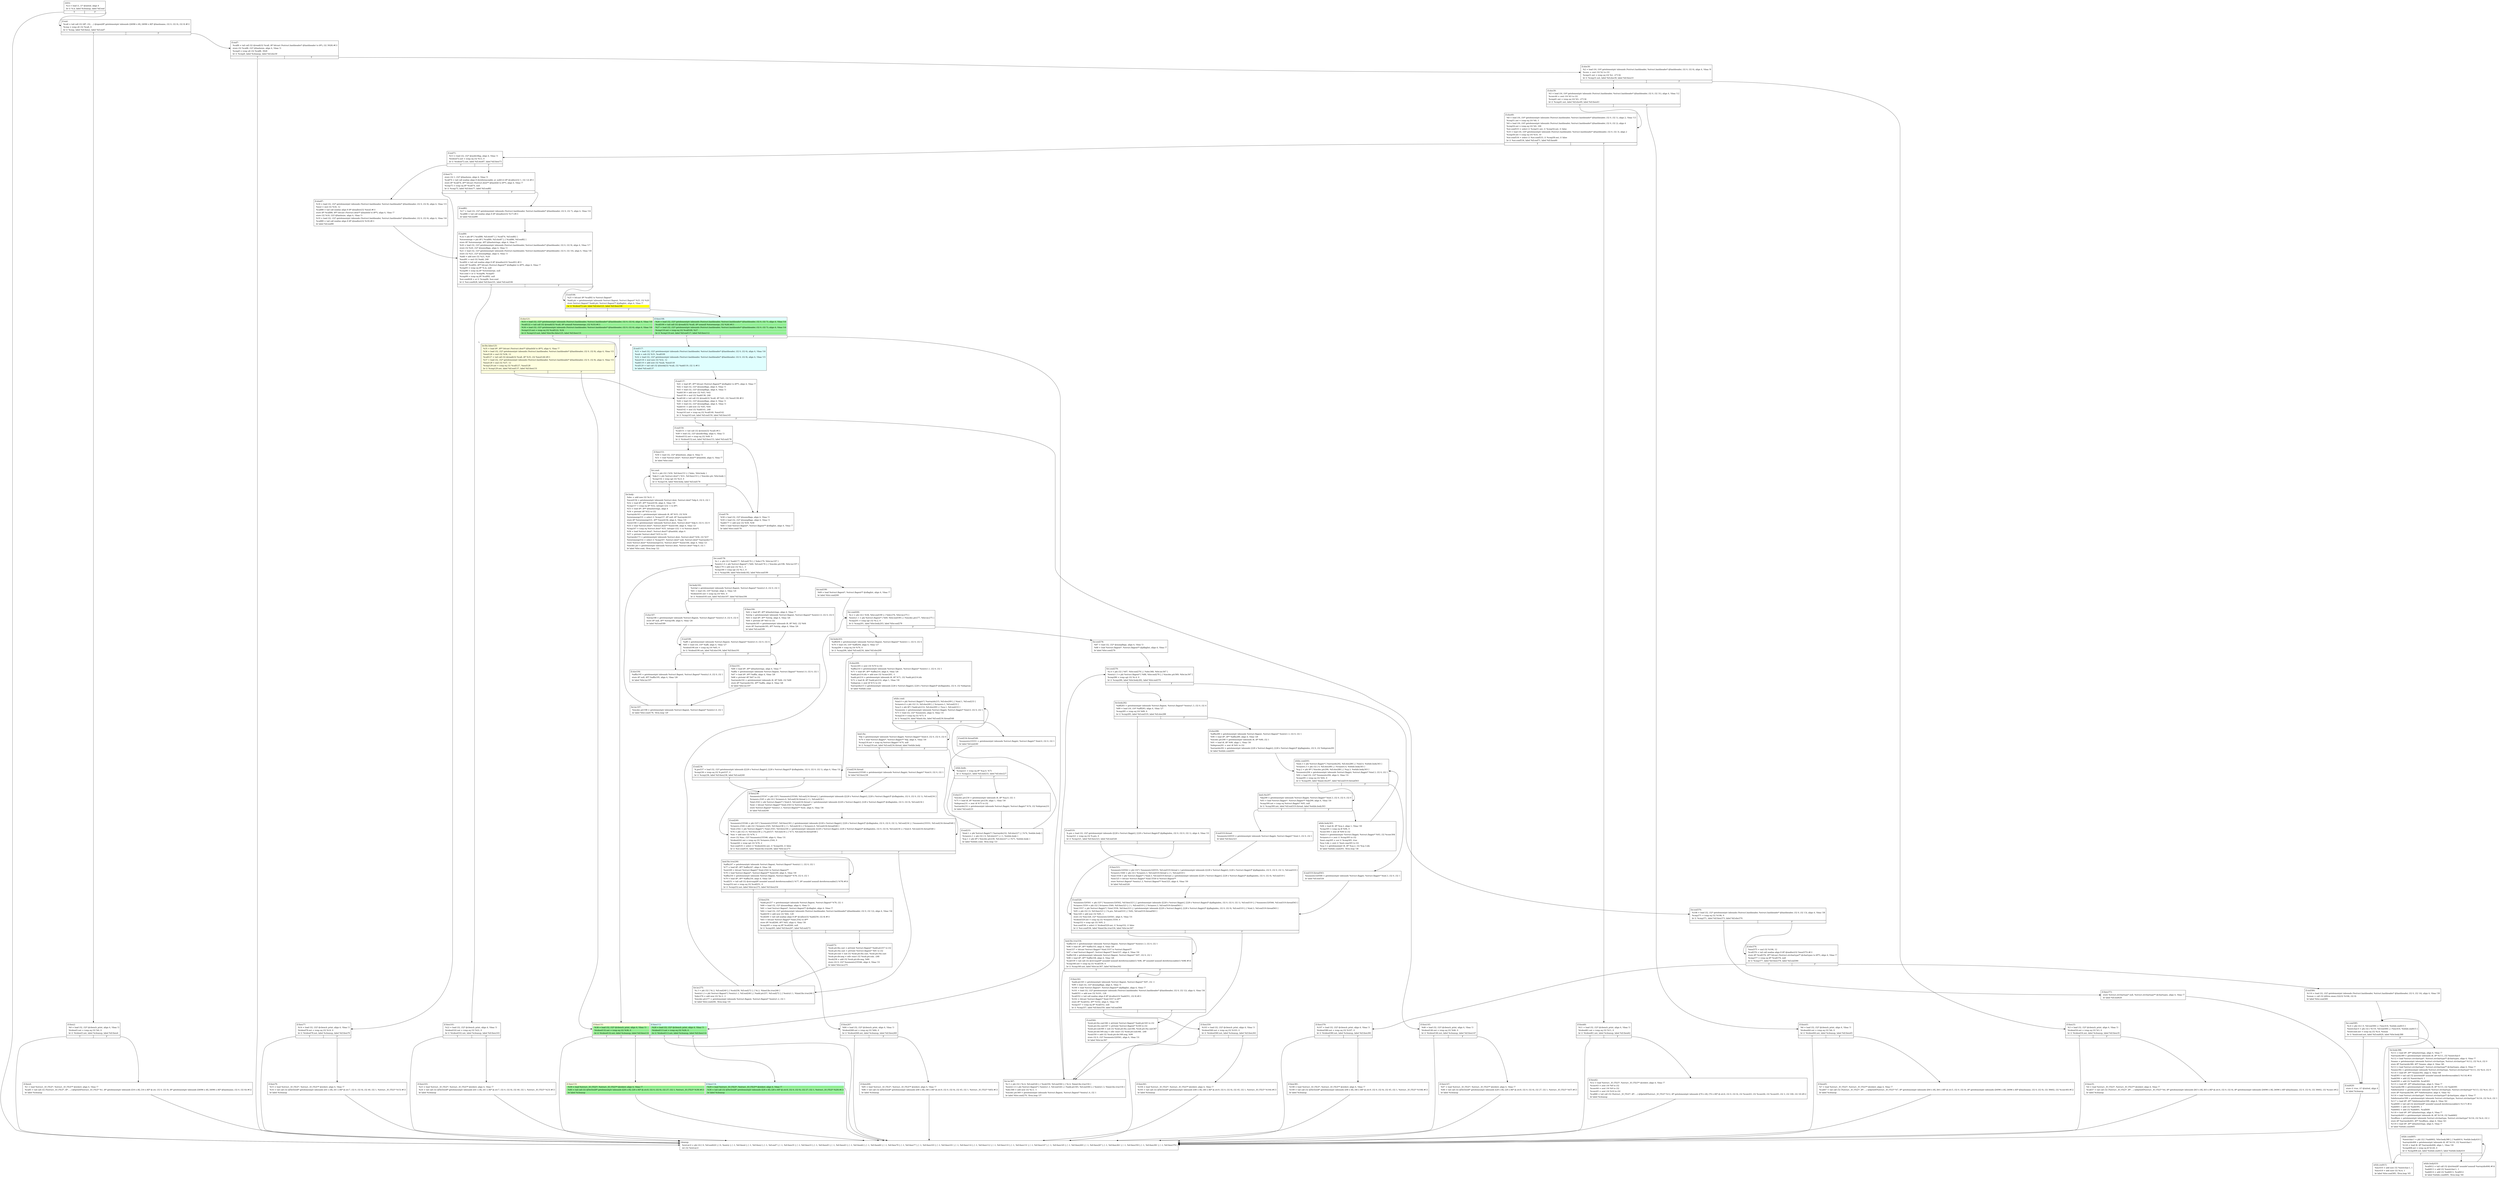 digraph {
m_bb0 [shape = none, label  = <<table border="0" cellspacing="0">
<tr><td port="f1" border="1" colspan="2"><table bgcolor="LightYellow" border="0">
<tr><td align="left">if.else121:</td></tr>
<tr><td bgcolor="lightgreen" align="left">  %33 = load i32, i32* getelementptr inbounds (%struct.hashheader, %struct.hashheader* @hashheader, i32 0, i32 6), align 4, !tbaa !16</td></tr>
<tr><td bgcolor="lightgreen" align="left">  %call122 = tail call i32 @read(i32 %call, i8* nonnull %storemerge, i32 %33) #11</td></tr>
<tr><td bgcolor="lightgreen" align="left">  %34 = load i32, i32* getelementptr inbounds (%struct.hashheader, %struct.hashheader* @hashheader, i32 0, i32 6), align 4, !tbaa !16</td></tr>
<tr><td bgcolor="lightgreen" align="left">  %cmp123.not = icmp eq i32 %call122, %34</td></tr>
<tr><td bgcolor="lightgreen" align="left">  br i1 %cmp123.not, label %lor.lhs.false125, label %if.then131</td></tr>
</table>
</td>
<td port="f2" border="1" colspan="2"><table bgcolor="LightCyan" border="0">
<tr><td align="left">if.then108:</td></tr>
<tr><td bgcolor="lightgreen" align="left">  %26 = load i32, i32* getelementptr inbounds (%struct.hashheader, %struct.hashheader* @hashheader, i32 0, i32 7), align 4, !tbaa !14</td></tr>
<tr><td bgcolor="lightgreen" align="left">  %call109 = tail call i32 @read(i32 %call, i8* nonnull %storemerge, i32 %26) #11</td></tr>
<tr><td bgcolor="lightgreen" align="left">  %27 = load i32, i32* getelementptr inbounds (%struct.hashheader, %struct.hashheader* @hashheader, i32 0, i32 7), align 4, !tbaa !14</td></tr>
<tr><td bgcolor="lightgreen" align="left">  %cmp110.not = icmp eq i32 %call109, %27</td></tr>
<tr><td bgcolor="lightgreen" align="left">  br i1 %cmp110.not, label %if.end117, label %if.then112</td></tr>
</table>
</td></tr>
<tr><td border="1" port="f1T">T</td><td border="1" port="f1F">F</td>
<td border="1" port="f2T">T</td><td border="1" port="f2F">F</td>
</tr>
</table>> ]
m_bb1 [shape = none, label  = <<table border="0" cellspacing="0">
<tr><td port="f1" border="1" colspan="2"><table bgcolor="LightYellow" border="0">
<tr><td align="left">if.then131:</td></tr>
<tr><td bgcolor="lightgreen" align="left">  %38 = load i32, i32* @cbench_print, align 4, !tbaa !3</td></tr>
<tr><td bgcolor="lightgreen" align="left">  %tobool132.not = icmp eq i32 %38, 0</td></tr>
<tr><td bgcolor="lightgreen" align="left">  br i1 %tobool132.not, label %cleanup, label %if.then133</td></tr>
</table>
</td>
<td port="f2" border="1" colspan="2"><table bgcolor="LightCyan" border="0">
<tr><td align="left">if.then112:</td></tr>
<tr><td bgcolor="lightgreen" align="left">  %28 = load i32, i32* @cbench_print, align 4, !tbaa !3</td></tr>
<tr><td bgcolor="lightgreen" align="left">  %tobool113.not = icmp eq i32 %28, 0</td></tr>
<tr><td bgcolor="lightgreen" align="left">  br i1 %tobool113.not, label %cleanup, label %if.then114</td></tr>
</table>
</td></tr>
<tr><td border="1" port="f1T">T</td><td border="1" port="f1F">F</td>
<td border="1" port="f2T">T</td><td border="1" port="f2F">F</td>
</tr>
</table>> ]
m_bb2 [shape = none, label  = <<table border="0" cellspacing="0">
<tr><td port="f1" border="1" colspan="2"><table bgcolor="LightYellow" border="0">
<tr><td align="left">if.then133:</td></tr>
<tr><td bgcolor="lightgreen" align="left">  %39 = load %struct._IO_FILE*, %struct._IO_FILE** @stderr, align 4, !tbaa !7</td></tr>
<tr><td bgcolor="lightgreen" align="left">  %40 = tail call i32 @fwrite(i8* getelementptr inbounds ([28 x i8], [28 x i8]* @.str.8, i32 0, i32 0), i32 27, i32 1, %struct._IO_FILE* %39) #13</td></tr>
<tr><td bgcolor="lightgreen" align="left">  br label %cleanup</td></tr>
</table>
</td>
<td port="f2" border="1" colspan="2"><table bgcolor="LightCyan" border="0">
<tr><td align="left">if.then114:</td></tr>
<tr><td bgcolor="lightgreen" align="left">  %29 = load %struct._IO_FILE*, %struct._IO_FILE** @stderr, align 4, !tbaa !7</td></tr>
<tr><td bgcolor="lightgreen" align="left">  %30 = tail call i32 @fwrite(i8* getelementptr inbounds ([28 x i8], [28 x i8]* @.str.8, i32 0, i32 0), i32 27, i32 1, %struct._IO_FILE* %29) #13</td></tr>
<tr><td bgcolor="lightgreen" align="left">  br label %cleanup</td></tr>
</table>
</td></tr>
</table>> ]
f_bb0 [shape = none, label  = <<table  border="0" cellspacing="0">
<tr><td port="f" border="1" colspan="2"><table border="0">
<tr><td align="left">entry:</td></tr>
<tr><td align="left">  %.b = load i1, i1* @inited, align 4</td></tr>
<tr><td align="left">  br i1 %.b, label %cleanup, label %if.end</td></tr>
</table>
</td></tr>
<tr><td border="1" port="fT">T</td><td border="1" port="fF">F</td></tr>
</table>> ]
f_bb1 [shape = none, label  = <<table  border="0" cellspacing="0">
<tr><td port="f" border="1" colspan="2"><table border="0">
<tr><td align="left">if.end:</td></tr>
<tr><td align="left">  %call = tail call i32 (i8*, i32, ...) @open(i8* getelementptr inbounds ([4096 x i8], [4096 x i8]* @hashname, i32 0, i32 0), i32 0) #11</td></tr>
<tr><td align="left">  %cmp = icmp slt i32 %call, 0</td></tr>
<tr><td align="left">  br i1 %cmp, label %if.then2, label %if.end7</td></tr>
</table>
</td></tr>
<tr><td border="1" port="fT">T</td><td border="1" port="fF">F</td></tr>
</table>> ]
f_bb2 [shape = none, label  = <<table  border="0" cellspacing="0">
<tr><td port="f" border="1" colspan="2"><table border="0">
<tr><td align="left">if.then2:</td></tr>
<tr><td align="left">  %0 = load i32, i32* @cbench_print, align 4, !tbaa !3</td></tr>
<tr><td align="left">  %tobool3.not = icmp eq i32 %0, 0</td></tr>
<tr><td align="left">  br i1 %tobool3.not, label %cleanup, label %if.then4</td></tr>
</table>
</td></tr>
<tr><td border="1" port="fT">T</td><td border="1" port="fF">F</td></tr>
</table>> ]
f_bb3 [shape = none, label  = <<table  border="0" cellspacing="0">
<tr><td port="f" border="1"><table border="0">
<tr><td align="left">if.then4:</td></tr>
<tr><td align="left">  %1 = load %struct._IO_FILE*, %struct._IO_FILE** @stderr, align 4, !tbaa !7</td></tr>
<tr><td align="left">  %call5 = tail call i32 (%struct._IO_FILE*, i8*, ...) @fprintf(%struct._IO_FILE* %1, i8* getelementptr inbounds ([16 x i8], [16 x i8]* @.str, i32 0, i32 0), i8* getelementptr inbounds ([4096 x i8], [4096 x i8]* @hashname, i32 0, i32 0)) #12</td></tr>
<tr><td align="left">  br label %cleanup</td></tr>
</table>
</td></tr>
</table>> ]
f_bb4 [shape = none, label  = <<table  border="0" cellspacing="0">
<tr><td port="f" border="1" colspan="2"><table border="0">
<tr><td align="left">if.end7:</td></tr>
<tr><td align="left">  %call8 = tail call i32 @read(i32 %call, i8* bitcast (%struct.hashheader* @hashheader to i8*), i32 3928) #11</td></tr>
<tr><td align="left">  store i32 %call8, i32* @hashsize, align 4, !tbaa !3</td></tr>
<tr><td align="left">  %cmp9 = icmp ult i32 %call8, 3928</td></tr>
<tr><td align="left">  br i1 %cmp9, label %cleanup, label %if.else30</td></tr>
</table>
</td></tr>
<tr><td border="1" port="fT">T</td><td border="1" port="fF">F</td></tr>
</table>> ]
f_bb5 [shape = none, label  = <<table  border="0" cellspacing="0">
<tr><td port="f" border="1" colspan="2"><table border="0">
<tr><td align="left">if.else30:</td></tr>
<tr><td align="left">  %2 = load i16, i16* getelementptr inbounds (%struct.hashheader, %struct.hashheader* @hashheader, i32 0, i32 0), align 4, !tbaa !9</td></tr>
<tr><td align="left">  %conv = zext i16 %2 to i32</td></tr>
<tr><td align="left">  %cmp31.not = icmp eq i16 %2, -27134</td></tr>
<tr><td align="left">  br i1 %cmp31.not, label %if.else39, label %if.then33</td></tr>
</table>
</td></tr>
<tr><td border="1" port="fT">T</td><td border="1" port="fF">F</td></tr>
</table>> ]
f_bb6 [shape = none, label  = <<table  border="0" cellspacing="0">
<tr><td port="f" border="1" colspan="2"><table border="0">
<tr><td align="left">if.then33:</td></tr>
<tr><td align="left">  %3 = load i32, i32* @cbench_print, align 4, !tbaa !3</td></tr>
<tr><td align="left">  %tobool34.not = icmp eq i32 %3, 0</td></tr>
<tr><td align="left">  br i1 %tobool34.not, label %cleanup, label %if.then35</td></tr>
</table>
</td></tr>
<tr><td border="1" port="fT">T</td><td border="1" port="fF">F</td></tr>
</table>> ]
f_bb7 [shape = none, label  = <<table  border="0" cellspacing="0">
<tr><td port="f" border="1"><table border="0">
<tr><td align="left">if.then35:</td></tr>
<tr><td align="left">  %4 = load %struct._IO_FILE*, %struct._IO_FILE** @stderr, align 4, !tbaa !7</td></tr>
<tr><td align="left">  %call37 = tail call i32 (%struct._IO_FILE*, i8*, ...) @fprintf(%struct._IO_FILE* %4, i8* getelementptr inbounds ([63 x i8], [63 x i8]* @.str.4, i32 0, i32 0), i8* getelementptr inbounds ([4096 x i8], [4096 x i8]* @hashname, i32 0, i32 0), i32 38402, i32 %conv) #12</td></tr>
<tr><td align="left">  br label %cleanup</td></tr>
</table>
</td></tr>
</table>> ]
f_bb8 [shape = none, label  = <<table  border="0" cellspacing="0">
<tr><td port="f" border="1" colspan="2"><table border="0">
<tr><td align="left">if.else39:</td></tr>
<tr><td align="left">  %5 = load i16, i16* getelementptr inbounds (%struct.hashheader, %struct.hashheader* @hashheader, i32 0, i32 31), align 4, !tbaa !12</td></tr>
<tr><td align="left">  %conv40 = zext i16 %5 to i32</td></tr>
<tr><td align="left">  %cmp41.not = icmp eq i16 %5, -27134</td></tr>
<tr><td align="left">  br i1 %cmp41.not, label %if.else49, label %if.then43</td></tr>
</table>
</td></tr>
<tr><td border="1" port="fT">T</td><td border="1" port="fF">F</td></tr>
</table>> ]
f_bb9 [shape = none, label  = <<table  border="0" cellspacing="0">
<tr><td port="f" border="1" colspan="2"><table border="0">
<tr><td align="left">if.then43:</td></tr>
<tr><td align="left">  %6 = load i32, i32* @cbench_print, align 4, !tbaa !3</td></tr>
<tr><td align="left">  %tobool44.not = icmp eq i32 %6, 0</td></tr>
<tr><td align="left">  br i1 %tobool44.not, label %cleanup, label %if.then45</td></tr>
</table>
</td></tr>
<tr><td border="1" port="fT">T</td><td border="1" port="fF">F</td></tr>
</table>> ]
f_bb10 [shape = none, label  = <<table  border="0" cellspacing="0">
<tr><td port="f" border="1"><table border="0">
<tr><td align="left">if.then45:</td></tr>
<tr><td align="left">  %7 = load %struct._IO_FILE*, %struct._IO_FILE** @stderr, align 4, !tbaa !7</td></tr>
<tr><td align="left">  %call47 = tail call i32 (%struct._IO_FILE*, i8*, ...) @fprintf(%struct._IO_FILE* %7, i8* getelementptr inbounds ([64 x i8], [64 x i8]* @.str.5, i32 0, i32 0), i8* getelementptr inbounds ([4096 x i8], [4096 x i8]* @hashname, i32 0, i32 0), i32 38402, i32 %conv40) #12</td></tr>
<tr><td align="left">  br label %cleanup</td></tr>
</table>
</td></tr>
</table>> ]
f_bb11 [shape = none, label  = <<table  border="0" cellspacing="0">
<tr><td port="f" border="1" colspan="2"><table border="0">
<tr><td align="left">if.else49:</td></tr>
<tr><td align="left">  %8 = load i16, i16* getelementptr inbounds (%struct.hashheader, %struct.hashheader* @hashheader, i32 0, i32 1), align 2, !tbaa !13</td></tr>
<tr><td align="left">  %cmp51.not = icmp eq i16 %8, 3</td></tr>
<tr><td align="left">  %9 = load i16, i16* getelementptr inbounds (%struct.hashheader, %struct.hashheader* @hashheader, i32 0, i32 2), align 4</td></tr>
<tr><td align="left">  %cmp54.not = icmp eq i16 %9, 100</td></tr>
<tr><td align="left">  %or.cond533 = select i1 %cmp51.not, i1 %cmp54.not, i1 false</td></tr>
<tr><td align="left">  %10 = load i16, i16* getelementptr inbounds (%struct.hashheader, %struct.hashheader* @hashheader, i32 0, i32 3), align 2</td></tr>
<tr><td align="left">  %cmp58.not = icmp eq i16 %10, 10</td></tr>
<tr><td align="left">  %or.cond534 = select i1 %or.cond533, i1 %cmp58.not, i1 false</td></tr>
<tr><td align="left">  br i1 %or.cond534, label %if.end71, label %if.then60</td></tr>
</table>
</td></tr>
<tr><td border="1" port="fT">T</td><td border="1" port="fF">F</td></tr>
</table>> ]
f_bb12 [shape = none, label  = <<table  border="0" cellspacing="0">
<tr><td port="f" border="1" colspan="2"><table border="0">
<tr><td align="left">if.then60:</td></tr>
<tr><td align="left">  %11 = load i32, i32* @cbench_print, align 4, !tbaa !3</td></tr>
<tr><td align="left">  %tobool61.not = icmp eq i32 %11, 0</td></tr>
<tr><td align="left">  br i1 %tobool61.not, label %cleanup, label %if.then62</td></tr>
</table>
</td></tr>
<tr><td border="1" port="fT">T</td><td border="1" port="fF">F</td></tr>
</table>> ]
f_bb13 [shape = none, label  = <<table  border="0" cellspacing="0">
<tr><td port="f" border="1"><table border="0">
<tr><td align="left">if.then62:</td></tr>
<tr><td align="left">  %12 = load %struct._IO_FILE*, %struct._IO_FILE** @stderr, align 4, !tbaa !7</td></tr>
<tr><td align="left">  %conv63 = zext i16 %8 to i32</td></tr>
<tr><td align="left">  %conv64 = sext i16 %9 to i32</td></tr>
<tr><td align="left">  %conv65 = sext i16 %10 to i32</td></tr>
<tr><td align="left">  %call66 = tail call i32 (%struct._IO_FILE*, i8*, ...) @fprintf(%struct._IO_FILE* %12, i8* getelementptr inbounds ([76 x i8], [76 x i8]* @.str.6, i32 0, i32 0), i32 %conv63, i32 %conv64, i32 %conv65, i32 3, i32 100, i32 10) #12</td></tr>
<tr><td align="left">  br label %cleanup</td></tr>
</table>
</td></tr>
</table>> ]
f_bb14 [shape = none, label  = <<table  border="0" cellspacing="0">
<tr><td port="f" border="1" colspan="2"><table border="0">
<tr><td align="left">if.end71:</td></tr>
<tr><td align="left">  %13 = load i32, i32* @nodictflag, align 4, !tbaa !3</td></tr>
<tr><td align="left">  %tobool72.not = icmp eq i32 %13, 0</td></tr>
<tr><td align="left">  br i1 %tobool72.not, label %if.else87, label %if.then73</td></tr>
</table>
</td></tr>
<tr><td border="1" port="fT">T</td><td border="1" port="fF">F</td></tr>
</table>> ]
f_bb15 [shape = none, label  = <<table  border="0" cellspacing="0">
<tr><td port="f" border="1" colspan="2"><table border="0">
<tr><td align="left">if.then73:</td></tr>
<tr><td align="left">  store i32 1, i32* @hashsize, align 4, !tbaa !3</td></tr>
<tr><td align="left">  %call74 = tail call noalias align 8 dereferenceable_or_null(12) i8* @calloc(i32 1, i32 12) #11</td></tr>
<tr><td align="left">  store i8* %call74, i8** bitcast (%struct.dent** @hashtbl to i8**), align 4, !tbaa !7</td></tr>
<tr><td align="left">  %cmp75 = icmp eq i8* %call74, null</td></tr>
<tr><td align="left">  br i1 %cmp75, label %if.then77, label %if.end82</td></tr>
</table>
</td></tr>
<tr><td border="1" port="fT">T</td><td border="1" port="fF">F</td></tr>
</table>> ]
f_bb16 [shape = none, label  = <<table  border="0" cellspacing="0">
<tr><td port="f" border="1" colspan="2"><table border="0">
<tr><td align="left">if.then77:</td></tr>
<tr><td align="left">  %14 = load i32, i32* @cbench_print, align 4, !tbaa !3</td></tr>
<tr><td align="left">  %tobool78.not = icmp eq i32 %14, 0</td></tr>
<tr><td align="left">  br i1 %tobool78.not, label %cleanup, label %if.then79</td></tr>
</table>
</td></tr>
<tr><td border="1" port="fT">T</td><td border="1" port="fF">F</td></tr>
</table>> ]
f_bb17 [shape = none, label  = <<table  border="0" cellspacing="0">
<tr><td port="f" border="1"><table border="0">
<tr><td align="left">if.then79:</td></tr>
<tr><td align="left">  %15 = load %struct._IO_FILE*, %struct._IO_FILE** @stderr, align 4, !tbaa !7</td></tr>
<tr><td align="left">  %16 = tail call i32 @fwrite(i8* getelementptr inbounds ([41 x i8], [41 x i8]* @.str.7, i32 0, i32 0), i32 40, i32 1, %struct._IO_FILE* %15) #13</td></tr>
<tr><td align="left">  br label %cleanup</td></tr>
</table>
</td></tr>
</table>> ]
f_bb18 [shape = none, label  = <<table  border="0" cellspacing="0">
<tr><td port="f" border="1"><table border="0">
<tr><td align="left">if.end82:</td></tr>
<tr><td align="left">  %17 = load i32, i32* getelementptr inbounds (%struct.hashheader, %struct.hashheader* @hashheader, i32 0, i32 7), align 4, !tbaa !14</td></tr>
<tr><td align="left">  %call86 = tail call noalias align 8 i8* @malloc(i32 %17) #11</td></tr>
<tr><td align="left">  br label %if.end90</td></tr>
</table>
</td></tr>
</table>> ]
f_bb19 [shape = none, label  = <<table  border="0" cellspacing="0">
<tr><td port="f" border="1"><table border="0">
<tr><td align="left">if.else87:</td></tr>
<tr><td align="left">  %18 = load i32, i32* getelementptr inbounds (%struct.hashheader, %struct.hashheader* @hashheader, i32 0, i32 8), align 4, !tbaa !15</td></tr>
<tr><td align="left">  %mul = mul i32 %18, 12</td></tr>
<tr><td align="left">  %call88 = tail call noalias align 8 i8* @malloc(i32 %mul) #11</td></tr>
<tr><td align="left">  store i8* %call88, i8** bitcast (%struct.dent** @hashtbl to i8**), align 4, !tbaa !7</td></tr>
<tr><td align="left">  store i32 %18, i32* @hashsize, align 4, !tbaa !3</td></tr>
<tr><td align="left">  %19 = load i32, i32* getelementptr inbounds (%struct.hashheader, %struct.hashheader* @hashheader, i32 0, i32 6), align 4, !tbaa !16</td></tr>
<tr><td align="left">  %call89 = tail call noalias align 8 i8* @malloc(i32 %19) #11</td></tr>
<tr><td align="left">  br label %if.end90</td></tr>
</table>
</td></tr>
</table>> ]
f_bb20 [shape = none, label  = <<table  border="0" cellspacing="0">
<tr><td port="f" border="1" colspan="2"><table border="0">
<tr><td align="left">if.end90:</td></tr>
<tr><td align="left">  %.in = phi i8* [ %call88, %if.else87 ], [ %call74, %if.end82 ]</td></tr>
<tr><td align="left">  %storemerge = phi i8* [ %call89, %if.else87 ], [ %call86, %if.end82 ]</td></tr>
<tr><td align="left">  store i8* %storemerge, i8** @hashstrings, align 4, !tbaa !7</td></tr>
<tr><td align="left">  %20 = load i32, i32* getelementptr inbounds (%struct.hashheader, %struct.hashheader* @hashheader, i32 0, i32 9), align 4, !tbaa !17</td></tr>
<tr><td align="left">  store i32 %20, i32* @numsflags, align 4, !tbaa !3</td></tr>
<tr><td align="left">  %21 = load i32, i32* getelementptr inbounds (%struct.hashheader, %struct.hashheader* @hashheader, i32 0, i32 10), align 4, !tbaa !18</td></tr>
<tr><td align="left">  store i32 %21, i32* @numpflags, align 4, !tbaa !3</td></tr>
<tr><td align="left">  %add = add nsw i32 %21, %20</td></tr>
<tr><td align="left">  %mul91 = mul i32 %add, 248</td></tr>
<tr><td align="left">  %call92 = tail call noalias align 8 i8* @malloc(i32 %mul91) #11</td></tr>
<tr><td align="left">  store i8* %call92, i8** bitcast (%struct.flagent** @sflaglist to i8**), align 4, !tbaa !7</td></tr>
<tr><td align="left">  %cmp93 = icmp eq i8* %.in, null</td></tr>
<tr><td align="left">  %cmp96 = icmp eq i8* %storemerge, null</td></tr>
<tr><td align="left">  %or.cond = or i1 %cmp96, %cmp93</td></tr>
<tr><td align="left">  %cmp99 = icmp eq i8* %call92, null</td></tr>
<tr><td align="left">  %or.cond428 = or i1 %cmp99, %or.cond</td></tr>
<tr><td align="left">  br i1 %or.cond428, label %if.then101, label %if.end106</td></tr>
</table>
</td></tr>
<tr><td border="1" port="fT">T</td><td border="1" port="fF">F</td></tr>
</table>> ]
f_bb21 [shape = none, label  = <<table  border="0" cellspacing="0">
<tr><td port="f" border="1" colspan="2"><table border="0">
<tr><td align="left">if.then101:</td></tr>
<tr><td align="left">  %22 = load i32, i32* @cbench_print, align 4, !tbaa !3</td></tr>
<tr><td align="left">  %tobool102.not = icmp eq i32 %22, 0</td></tr>
<tr><td align="left">  br i1 %tobool102.not, label %cleanup, label %if.then103</td></tr>
</table>
</td></tr>
<tr><td border="1" port="fT">T</td><td border="1" port="fF">F</td></tr>
</table>> ]
f_bb22 [shape = none, label  = <<table  border="0" cellspacing="0">
<tr><td port="f" border="1"><table border="0">
<tr><td align="left">if.then103:</td></tr>
<tr><td align="left">  %23 = load %struct._IO_FILE*, %struct._IO_FILE** @stderr, align 4, !tbaa !7</td></tr>
<tr><td align="left">  %24 = tail call i32 @fwrite(i8* getelementptr inbounds ([41 x i8], [41 x i8]* @.str.7, i32 0, i32 0), i32 40, i32 1, %struct._IO_FILE* %23) #13</td></tr>
<tr><td align="left">  br label %cleanup</td></tr>
</table>
</td></tr>
</table>> ]
f_bb23 [shape = none, label  = <<table  border="0" cellspacing="0">
<tr><td port="f" border="1" colspan="2"><table border="0">
<tr><td align="left">if.end106:</td></tr>
<tr><td align="left">  %25 = bitcast i8* %call92 to %struct.flagent*</td></tr>
<tr><td align="left">  %add.ptr = getelementptr inbounds %struct.flagent, %struct.flagent* %25, i32 %20</td></tr>
<tr><td align="left">  store %struct.flagent* %add.ptr, %struct.flagent** @pflaglist, align 4, !tbaa !7</td></tr>
<tr><td bgcolor="yellow" align="left">  br i1 %tobool72.not, label %if.else121, label %if.then108</td></tr>
</table>
</td></tr>
<tr><td border="1" port="fT">T</td><td border="1" port="fF">F</td></tr>
</table>> ]
f_bb24 [shape = none,  xlabel="R", label  = <<table  bgcolor="LightCyan"  border="0" cellspacing="0">
<tr><td port="f" border="1"><table border="0">
<tr><td align="left">if.end117:</td></tr>
<tr><td align="left">  %31 = load i32, i32* getelementptr inbounds (%struct.hashheader, %struct.hashheader* @hashheader, i32 0, i32 6), align 4, !tbaa !16</td></tr>
<tr><td align="left">  %sub = sub i32 %31, %call109</td></tr>
<tr><td align="left">  %32 = load i32, i32* getelementptr inbounds (%struct.hashheader, %struct.hashheader* @hashheader, i32 0, i32 8), align 4, !tbaa !15</td></tr>
<tr><td align="left">  %mul118 = mul nsw i32 %32, 12</td></tr>
<tr><td align="left">  %add119 = add nsw i32 %sub, %mul118</td></tr>
<tr><td align="left">  %call120 = tail call i32 @lseek(i32 %call, i32 %add119, i32 1) #11</td></tr>
<tr><td align="left">  br label %if.end137</td></tr>
</table>
</td></tr>
</table>> ]
f_bb25 [shape = none,  xlabel="L", label  = <<table  bgcolor="LightYellow"  border="0" cellspacing="0">
<tr><td port="f" border="1" colspan="2"><table border="0">
<tr><td align="left">lor.lhs.false125:</td></tr>
<tr><td align="left">  %35 = load i8*, i8** bitcast (%struct.dent** @hashtbl to i8**), align 4, !tbaa !7</td></tr>
<tr><td align="left">  %36 = load i32, i32* getelementptr inbounds (%struct.hashheader, %struct.hashheader* @hashheader, i32 0, i32 8), align 4, !tbaa !15</td></tr>
<tr><td align="left">  %mul126 = mul i32 %36, 12</td></tr>
<tr><td align="left">  %call127 = tail call i32 @read(i32 %call, i8* %35, i32 %mul126) #11</td></tr>
<tr><td align="left">  %37 = load i32, i32* getelementptr inbounds (%struct.hashheader, %struct.hashheader* @hashheader, i32 0, i32 8), align 4, !tbaa !15</td></tr>
<tr><td align="left">  %mul128 = mul i32 %37, 12</td></tr>
<tr><td align="left">  %cmp129.not = icmp eq i32 %call127, %mul128</td></tr>
<tr><td align="left">  br i1 %cmp129.not, label %if.end137, label %if.then131</td></tr>
</table>
</td></tr>
<tr><td border="1" port="fT">T</td><td border="1" port="fF">F</td></tr>
</table>> ]
f_bb26 [shape = none, label  = <<table  border="0" cellspacing="0">
<tr><td port="f" border="1" colspan="2"><table border="0">
<tr><td align="left">if.end137:</td></tr>
<tr><td align="left">  %41 = load i8*, i8** bitcast (%struct.flagent** @sflaglist to i8**), align 4, !tbaa !7</td></tr>
<tr><td align="left">  %42 = load i32, i32* @numsflags, align 4, !tbaa !3</td></tr>
<tr><td align="left">  %43 = load i32, i32* @numpflags, align 4, !tbaa !3</td></tr>
<tr><td align="left">  %add138 = add nsw i32 %43, %42</td></tr>
<tr><td align="left">  %mul139 = mul i32 %add138, 248</td></tr>
<tr><td align="left">  %call140 = tail call i32 @read(i32 %call, i8* %41, i32 %mul139) #11</td></tr>
<tr><td align="left">  %44 = load i32, i32* @numsflags, align 4, !tbaa !3</td></tr>
<tr><td align="left">  %45 = load i32, i32* @numpflags, align 4, !tbaa !3</td></tr>
<tr><td align="left">  %add141 = add nsw i32 %45, %44</td></tr>
<tr><td align="left">  %mul142 = mul i32 %add141, 248</td></tr>
<tr><td align="left">  %cmp143.not = icmp eq i32 %call140, %mul142</td></tr>
<tr><td align="left">  br i1 %cmp143.not, label %if.end150, label %if.then145</td></tr>
</table>
</td></tr>
<tr><td border="1" port="fT">T</td><td border="1" port="fF">F</td></tr>
</table>> ]
f_bb27 [shape = none, label  = <<table  border="0" cellspacing="0">
<tr><td port="f" border="1" colspan="2"><table border="0">
<tr><td align="left">if.then145:</td></tr>
<tr><td align="left">  %46 = load i32, i32* @cbench_print, align 4, !tbaa !3</td></tr>
<tr><td align="left">  %tobool146.not = icmp eq i32 %46, 0</td></tr>
<tr><td align="left">  br i1 %tobool146.not, label %cleanup, label %if.then147</td></tr>
</table>
</td></tr>
<tr><td border="1" port="fT">T</td><td border="1" port="fF">F</td></tr>
</table>> ]
f_bb28 [shape = none, label  = <<table  border="0" cellspacing="0">
<tr><td port="f" border="1"><table border="0">
<tr><td align="left">if.then147:</td></tr>
<tr><td align="left">  %47 = load %struct._IO_FILE*, %struct._IO_FILE** @stderr, align 4, !tbaa !7</td></tr>
<tr><td align="left">  %48 = tail call i32 @fwrite(i8* getelementptr inbounds ([28 x i8], [28 x i8]* @.str.8, i32 0, i32 0), i32 27, i32 1, %struct._IO_FILE* %47) #13</td></tr>
<tr><td align="left">  br label %cleanup</td></tr>
</table>
</td></tr>
</table>> ]
f_bb29 [shape = none, label  = <<table  border="0" cellspacing="0">
<tr><td port="f" border="1" colspan="2"><table border="0">
<tr><td align="left">if.end150:</td></tr>
<tr><td align="left">  %call151 = tail call i32 @close(i32 %call) #11</td></tr>
<tr><td align="left">  %49 = load i32, i32* @nodictflag, align 4, !tbaa !3</td></tr>
<tr><td align="left">  %tobool152.not = icmp eq i32 %49, 0</td></tr>
<tr><td align="left">  br i1 %tobool152.not, label %if.then153, label %if.end176</td></tr>
</table>
</td></tr>
<tr><td border="1" port="fT">T</td><td border="1" port="fF">F</td></tr>
</table>> ]
f_bb30 [shape = none, label  = <<table  border="0" cellspacing="0">
<tr><td port="f" border="1"><table border="0">
<tr><td align="left">if.then153:</td></tr>
<tr><td align="left">  %50 = load i32, i32* @hashsize, align 4, !tbaa !3</td></tr>
<tr><td align="left">  %51 = load %struct.dent*, %struct.dent** @hashtbl, align 4, !tbaa !7</td></tr>
<tr><td align="left">  br label %for.cond</td></tr>
</table>
</td></tr>
</table>> ]
f_bb31 [shape = none, label  = <<table  border="0" cellspacing="0">
<tr><td port="f" border="1" colspan="2"><table border="0">
<tr><td align="left">for.cond:</td></tr>
<tr><td align="left">  %i.0 = phi i32 [ %50, %if.then153 ], [ %dec, %for.body ]</td></tr>
<tr><td align="left">  %dp.0 = phi %struct.dent* [ %51, %if.then153 ], [ %incdec.ptr, %for.body ]</td></tr>
<tr><td align="left">  %cmp154 = icmp sgt i32 %i.0, 0</td></tr>
<tr><td align="left">  br i1 %cmp154, label %for.body, label %if.end176</td></tr>
</table>
</td></tr>
<tr><td border="1" port="fT">T</td><td border="1" port="fF">F</td></tr>
</table>> ]
f_bb32 [shape = none, label  = <<table  border="0" cellspacing="0">
<tr><td port="f" border="1"><table border="0">
<tr><td align="left">for.body:</td></tr>
<tr><td align="left">  %dec = add nsw i32 %i.0, -1</td></tr>
<tr><td align="left">  %word156 = getelementptr inbounds %struct.dent, %struct.dent* %dp.0, i32 0, i32 1</td></tr>
<tr><td align="left">  %52 = load i8*, i8** %word156, align 4, !tbaa !19</td></tr>
<tr><td align="left">  %cmp157 = icmp eq i8* %52, inttoptr (i32 -1 to i8*)</td></tr>
<tr><td align="left">  %53 = load i8*, i8** @hashstrings, align 4</td></tr>
<tr><td align="left">  %54 = ptrtoint i8* %52 to i32</td></tr>
<tr><td align="left">  %arrayidx163 = getelementptr inbounds i8, i8* %53, i32 %54</td></tr>
<tr><td align="left">  %storemerge531 = select i1 %cmp157, i8* null, i8* %arrayidx163</td></tr>
<tr><td align="left">  store i8* %storemerge531, i8** %word156, align 4, !tbaa !19</td></tr>
<tr><td align="left">  %next166 = getelementptr inbounds %struct.dent, %struct.dent* %dp.0, i32 0, i32 0</td></tr>
<tr><td align="left">  %55 = load %struct.dent*, %struct.dent** %next166, align 4, !tbaa !21</td></tr>
<tr><td align="left">  %cmp167 = icmp eq %struct.dent* %55, inttoptr (i32 -1 to %struct.dent*)</td></tr>
<tr><td align="left">  %56 = load %struct.dent*, %struct.dent** @hashtbl, align 4</td></tr>
<tr><td align="left">  %57 = ptrtoint %struct.dent* %55 to i32</td></tr>
<tr><td align="left">  %arrayidx173 = getelementptr inbounds %struct.dent, %struct.dent* %56, i32 %57</td></tr>
<tr><td align="left">  %storemerge532 = select i1 %cmp167, %struct.dent* null, %struct.dent* %arrayidx173</td></tr>
<tr><td align="left">  store %struct.dent* %storemerge532, %struct.dent** %next166, align 4, !tbaa !21</td></tr>
<tr><td align="left">  %incdec.ptr = getelementptr inbounds %struct.dent, %struct.dent* %dp.0, i32 1</td></tr>
<tr><td align="left">  br label %for.cond, !llvm.loop !22</td></tr>
</table>
</td></tr>
</table>> ]
f_bb33 [shape = none, label  = <<table  border="0" cellspacing="0">
<tr><td port="f" border="1"><table border="0">
<tr><td align="left">if.end176:</td></tr>
<tr><td align="left">  %58 = load i32, i32* @numsflags, align 4, !tbaa !3</td></tr>
<tr><td align="left">  %59 = load i32, i32* @numpflags, align 4, !tbaa !3</td></tr>
<tr><td align="left">  %add177 = add nsw i32 %59, %58</td></tr>
<tr><td align="left">  %60 = load %struct.flagent*, %struct.flagent** @sflaglist, align 4, !tbaa !7</td></tr>
<tr><td align="left">  br label %for.cond178</td></tr>
</table>
</td></tr>
</table>> ]
f_bb34 [shape = none, label  = <<table  border="0" cellspacing="0">
<tr><td port="f" border="1" colspan="2"><table border="0">
<tr><td align="left">for.cond178:</td></tr>
<tr><td align="left">  %i.1 = phi i32 [ %add177, %if.end176 ], [ %dec179, %for.inc197 ]</td></tr>
<tr><td align="left">  %entry1.0 = phi %struct.flagent* [ %60, %if.end176 ], [ %incdec.ptr198, %for.inc197 ]</td></tr>
<tr><td align="left">  %dec179 = add nsw i32 %i.1, -1</td></tr>
<tr><td align="left">  %cmp180 = icmp sgt i32 %i.1, 0</td></tr>
<tr><td align="left">  br i1 %cmp180, label %for.body182, label %for.end199</td></tr>
</table>
</td></tr>
<tr><td border="1" port="fT">T</td><td border="1" port="fF">F</td></tr>
</table>> ]
f_bb35 [shape = none, label  = <<table  border="0" cellspacing="0">
<tr><td port="f" border="1" colspan="2"><table border="0">
<tr><td align="left">for.body182:</td></tr>
<tr><td align="left">  %stripl = getelementptr inbounds %struct.flagent, %struct.flagent* %entry1.0, i32 0, i32 3</td></tr>
<tr><td align="left">  %61 = load i16, i16* %stripl, align 2, !tbaa !24</td></tr>
<tr><td align="left">  %tobool183.not = icmp eq i16 %61, 0</td></tr>
<tr><td align="left">  br i1 %tobool183.not, label %if.else187, label %if.then184</td></tr>
</table>
</td></tr>
<tr><td border="1" port="fT">T</td><td border="1" port="fF">F</td></tr>
</table>> ]
f_bb36 [shape = none, label  = <<table  border="0" cellspacing="0">
<tr><td port="f" border="1"><table border="0">
<tr><td align="left">if.then184:</td></tr>
<tr><td align="left">  %62 = load i8*, i8** @hashstrings, align 4, !tbaa !7</td></tr>
<tr><td align="left">  %strip = getelementptr inbounds %struct.flagent, %struct.flagent* %entry1.0, i32 0, i32 0</td></tr>
<tr><td align="left">  %63 = load i8*, i8** %strip, align 4, !tbaa !26</td></tr>
<tr><td align="left">  %64 = ptrtoint i8* %63 to i32</td></tr>
<tr><td align="left">  %arrayidx185 = getelementptr inbounds i8, i8* %62, i32 %64</td></tr>
<tr><td align="left">  store i8* %arrayidx185, i8** %strip, align 4, !tbaa !26</td></tr>
<tr><td align="left">  br label %if.end189</td></tr>
</table>
</td></tr>
</table>> ]
f_bb37 [shape = none, label  = <<table  border="0" cellspacing="0">
<tr><td port="f" border="1"><table border="0">
<tr><td align="left">if.else187:</td></tr>
<tr><td align="left">  %strip188 = getelementptr inbounds %struct.flagent, %struct.flagent* %entry1.0, i32 0, i32 0</td></tr>
<tr><td align="left">  store i8* null, i8** %strip188, align 4, !tbaa !26</td></tr>
<tr><td align="left">  br label %if.end189</td></tr>
</table>
</td></tr>
</table>> ]
f_bb38 [shape = none, label  = <<table  border="0" cellspacing="0">
<tr><td port="f" border="1" colspan="2"><table border="0">
<tr><td align="left">if.end189:</td></tr>
<tr><td align="left">  %affl = getelementptr inbounds %struct.flagent, %struct.flagent* %entry1.0, i32 0, i32 4</td></tr>
<tr><td align="left">  %65 = load i16, i16* %affl, align 4, !tbaa !27</td></tr>
<tr><td align="left">  %tobool190.not = icmp eq i16 %65, 0</td></tr>
<tr><td align="left">  br i1 %tobool190.not, label %if.else194, label %if.then191</td></tr>
</table>
</td></tr>
<tr><td border="1" port="fT">T</td><td border="1" port="fF">F</td></tr>
</table>> ]
f_bb39 [shape = none, label  = <<table  border="0" cellspacing="0">
<tr><td port="f" border="1"><table border="0">
<tr><td align="left">if.then191:</td></tr>
<tr><td align="left">  %66 = load i8*, i8** @hashstrings, align 4, !tbaa !7</td></tr>
<tr><td align="left">  %affix = getelementptr inbounds %struct.flagent, %struct.flagent* %entry1.0, i32 0, i32 1</td></tr>
<tr><td align="left">  %67 = load i8*, i8** %affix, align 4, !tbaa !28</td></tr>
<tr><td align="left">  %68 = ptrtoint i8* %67 to i32</td></tr>
<tr><td align="left">  %arrayidx192 = getelementptr inbounds i8, i8* %66, i32 %68</td></tr>
<tr><td align="left">  store i8* %arrayidx192, i8** %affix, align 4, !tbaa !28</td></tr>
<tr><td align="left">  br label %for.inc197</td></tr>
</table>
</td></tr>
</table>> ]
f_bb40 [shape = none, label  = <<table  border="0" cellspacing="0">
<tr><td port="f" border="1"><table border="0">
<tr><td align="left">if.else194:</td></tr>
<tr><td align="left">  %affix195 = getelementptr inbounds %struct.flagent, %struct.flagent* %entry1.0, i32 0, i32 1</td></tr>
<tr><td align="left">  store i8* null, i8** %affix195, align 4, !tbaa !28</td></tr>
<tr><td align="left">  br label %for.inc197</td></tr>
</table>
</td></tr>
</table>> ]
f_bb41 [shape = none, label  = <<table  border="0" cellspacing="0">
<tr><td port="f" border="1"><table border="0">
<tr><td align="left">for.inc197:</td></tr>
<tr><td align="left">  %incdec.ptr198 = getelementptr inbounds %struct.flagent, %struct.flagent* %entry1.0, i32 1</td></tr>
<tr><td align="left">  br label %for.cond178, !llvm.loop !29</td></tr>
</table>
</td></tr>
</table>> ]
f_bb42 [shape = none, label  = <<table  border="0" cellspacing="0">
<tr><td port="f" border="1"><table border="0">
<tr><td align="left">for.end199:</td></tr>
<tr><td align="left">  %69 = load %struct.flagent*, %struct.flagent** @sflaglist, align 4, !tbaa !7</td></tr>
<tr><td align="left">  br label %for.cond200</td></tr>
</table>
</td></tr>
</table>> ]
f_bb43 [shape = none, label  = <<table  border="0" cellspacing="0">
<tr><td port="f" border="1" colspan="2"><table border="0">
<tr><td align="left">for.cond200:</td></tr>
<tr><td align="left">  %i.2 = phi i32 [ %58, %for.end199 ], [ %dec276, %for.inc275 ]</td></tr>
<tr><td align="left">  %entry1.1 = phi %struct.flagent* [ %69, %for.end199 ], [ %incdec.ptr277, %for.inc275 ]</td></tr>
<tr><td align="left">  %cmp201 = icmp sgt i32 %i.2, 0</td></tr>
<tr><td align="left">  br i1 %cmp201, label %for.body203, label %for.end278</td></tr>
</table>
</td></tr>
<tr><td border="1" port="fT">T</td><td border="1" port="fF">F</td></tr>
</table>> ]
f_bb44 [shape = none, label  = <<table  border="0" cellspacing="0">
<tr><td port="f" border="1" colspan="2"><table border="0">
<tr><td align="left">for.body203:</td></tr>
<tr><td align="left">  %affl204 = getelementptr inbounds %struct.flagent, %struct.flagent* %entry1.1, i32 0, i32 4</td></tr>
<tr><td align="left">  %70 = load i16, i16* %affl204, align 4, !tbaa !27</td></tr>
<tr><td align="left">  %cmp206 = icmp eq i16 %70, 0</td></tr>
<tr><td align="left">  br i1 %cmp206, label %if.end234, label %if.else209</td></tr>
</table>
</td></tr>
<tr><td border="1" port="fT">T</td><td border="1" port="fF">F</td></tr>
</table>> ]
f_bb45 [shape = none, label  = <<table  border="0" cellspacing="0">
<tr><td port="f" border="1"><table border="0">
<tr><td align="left">if.else209:</td></tr>
<tr><td align="left">  %conv205 = sext i16 %70 to i32</td></tr>
<tr><td align="left">  %affix210 = getelementptr inbounds %struct.flagent, %struct.flagent* %entry1.1, i32 0, i32 1</td></tr>
<tr><td align="left">  %71 = load i8*, i8** %affix210, align 4, !tbaa !28</td></tr>
<tr><td align="left">  %add.ptr214.idx = add nsw i32 %conv205, -1</td></tr>
<tr><td align="left">  %add.ptr214 = getelementptr inbounds i8, i8* %71, i32 %add.ptr214.idx</td></tr>
<tr><td align="left">  %72 = load i8, i8* %add.ptr214, align 1, !tbaa !30</td></tr>
<tr><td align="left">  %idxprom = zext i8 %72 to i32</td></tr>
<tr><td align="left">  %arrayidx215 = getelementptr inbounds [228 x %struct.flagptr], [228 x %struct.flagptr]* @sflagindex, i32 0, i32 %idxprom</td></tr>
<tr><td align="left">  br label %while.cond</td></tr>
</table>
</td></tr>
</table>> ]
f_bb46 [shape = none, label  = <<table  border="0" cellspacing="0">
<tr><td port="f" border="1" colspan="2"><table border="0">
<tr><td align="left">while.cond:</td></tr>
<tr><td align="left">  %ind.0 = phi %struct.flagptr* [ %arrayidx215, %if.else209 ], [ %ind.1, %if.end233 ]</td></tr>
<tr><td align="left">  %viazero.0 = phi i32 [ 0, %if.else209 ], [ %viazero.1, %if.end233 ]</td></tr>
<tr><td align="left">  %cp.0 = phi i8* [ %add.ptr214, %if.else209 ], [ %cp.1, %if.end233 ]</td></tr>
<tr><td align="left">  %numents = getelementptr inbounds %struct.flagptr, %struct.flagptr* %ind.0, i32 0, i32 1</td></tr>
<tr><td align="left">  %73 = load i32, i32* %numents, align 4, !tbaa !31</td></tr>
<tr><td align="left">  %cmp216 = icmp eq i32 %73, 0</td></tr>
<tr><td align="left">  br i1 %cmp216, label %land.rhs, label %if.end234.thread548</td></tr>
</table>
</td></tr>
<tr><td border="1" port="fT">T</td><td border="1" port="fF">F</td></tr>
</table>> ]
f_bb47 [shape = none, label  = <<table  border="0" cellspacing="0">
<tr><td port="f" border="1"><table border="0">
<tr><td align="left">if.end234.thread548:</td></tr>
<tr><td align="left">  %numents235551 = getelementptr inbounds %struct.flagptr, %struct.flagptr* %ind.0, i32 0, i32 1</td></tr>
<tr><td align="left">  br label %if.end240</td></tr>
</table>
</td></tr>
</table>> ]
f_bb48 [shape = none, label  = <<table  border="0" cellspacing="0">
<tr><td port="f" border="1" colspan="2"><table border="0">
<tr><td align="left">land.rhs:</td></tr>
<tr><td align="left">  %fp = getelementptr inbounds %struct.flagptr, %struct.flagptr* %ind.0, i32 0, i32 0, i32 0</td></tr>
<tr><td align="left">  %74 = load %struct.flagptr*, %struct.flagptr** %fp, align 4, !tbaa !30</td></tr>
<tr><td align="left">  %cmp218.not = icmp eq %struct.flagptr* %74, null</td></tr>
<tr><td align="left">  br i1 %cmp218.not, label %if.end234.thread, label %while.body</td></tr>
</table>
</td></tr>
<tr><td border="1" port="fT">T</td><td border="1" port="fF">F</td></tr>
</table>> ]
f_bb49 [shape = none, label  = <<table  border="0" cellspacing="0">
<tr><td port="f" border="1"><table border="0">
<tr><td align="left">if.end234.thread:</td></tr>
<tr><td align="left">  %numents235540 = getelementptr inbounds %struct.flagptr, %struct.flagptr* %ind.0, i32 0, i32 1</td></tr>
<tr><td align="left">  br label %if.then238</td></tr>
</table>
</td></tr>
</table>> ]
f_bb50 [shape = none, label  = <<table  border="0" cellspacing="0">
<tr><td port="f" border="1" colspan="2"><table border="0">
<tr><td align="left">while.body:</td></tr>
<tr><td align="left">  %cmp221 = icmp eq i8* %cp.0, %71</td></tr>
<tr><td align="left">  br i1 %cmp221, label %if.end233, label %if.else227</td></tr>
</table>
</td></tr>
<tr><td border="1" port="fT">T</td><td border="1" port="fF">F</td></tr>
</table>> ]
f_bb51 [shape = none, label  = <<table  border="0" cellspacing="0">
<tr><td port="f" border="1"><table border="0">
<tr><td align="left">if.else227:</td></tr>
<tr><td align="left">  %incdec.ptr230 = getelementptr inbounds i8, i8* %cp.0, i32 -1</td></tr>
<tr><td align="left">  %75 = load i8, i8* %incdec.ptr230, align 1, !tbaa !30</td></tr>
<tr><td align="left">  %idxprom231 = zext i8 %75 to i32</td></tr>
<tr><td align="left">  %arrayidx232 = getelementptr inbounds %struct.flagptr, %struct.flagptr* %74, i32 %idxprom231</td></tr>
<tr><td align="left">  br label %if.end233</td></tr>
</table>
</td></tr>
</table>> ]
f_bb52 [shape = none, label  = <<table  border="0" cellspacing="0">
<tr><td port="f" border="1"><table border="0">
<tr><td align="left">if.end233:</td></tr>
<tr><td align="left">  %ind.1 = phi %struct.flagptr* [ %arrayidx232, %if.else227 ], [ %74, %while.body ]</td></tr>
<tr><td align="left">  %viazero.1 = phi i32 [ 0, %if.else227 ], [ 1, %while.body ]</td></tr>
<tr><td align="left">  %cp.1 = phi i8* [ %incdec.ptr230, %if.else227 ], [ %71, %while.body ]</td></tr>
<tr><td align="left">  br label %while.cond, !llvm.loop !33</td></tr>
</table>
</td></tr>
</table>> ]
f_bb53 [shape = none, label  = <<table  border="0" cellspacing="0">
<tr><td port="f" border="1" colspan="2"><table border="0">
<tr><td align="left">if.end234:</td></tr>
<tr><td align="left">  %.pre537 = load i32, i32* getelementptr inbounds ([228 x %struct.flagptr], [228 x %struct.flagptr]* @sflagindex, i32 0, i32 0, i32 1), align 4, !tbaa !31</td></tr>
<tr><td align="left">  %cmp236 = icmp eq i32 %.pre537, 0</td></tr>
<tr><td align="left">  br i1 %cmp236, label %if.then238, label %if.end240</td></tr>
</table>
</td></tr>
<tr><td border="1" port="fT">T</td><td border="1" port="fF">F</td></tr>
</table>> ]
f_bb54 [shape = none, label  = <<table  border="0" cellspacing="0">
<tr><td port="f" border="1"><table border="0">
<tr><td align="left">if.then238:</td></tr>
<tr><td align="left">  %numents235547 = phi i32* [ %numents235540, %if.end234.thread ], [ getelementptr inbounds ([228 x %struct.flagptr], [228 x %struct.flagptr]* @sflagindex, i32 0, i32 0, i32 1), %if.end234 ]</td></tr>
<tr><td align="left">  %viazero.2545 = phi i32 [ %viazero.0, %if.end234.thread ], [ 1, %if.end234 ]</td></tr>
<tr><td align="left">  %ind.2543 = phi %struct.flagptr* [ %ind.0, %if.end234.thread ], [ getelementptr inbounds ([228 x %struct.flagptr], [228 x %struct.flagptr]* @sflagindex, i32 0, i32 0), %if.end234 ]</td></tr>
<tr><td align="left">  %ent = bitcast %struct.flagptr* %ind.2543 to %struct.flagent**</td></tr>
<tr><td align="left">  store %struct.flagent* %entry1.1, %struct.flagent** %ent, align 4, !tbaa !30</td></tr>
<tr><td align="left">  br label %if.end240</td></tr>
</table>
</td></tr>
</table>> ]
f_bb55 [shape = none, label  = <<table  border="0" cellspacing="0">
<tr><td port="f" border="1" colspan="2"><table border="0">
<tr><td align="left">if.end240:</td></tr>
<tr><td align="left">  %numents235546 = phi i32* [ %numents235547, %if.then238 ], [ getelementptr inbounds ([228 x %struct.flagptr], [228 x %struct.flagptr]* @sflagindex, i32 0, i32 0, i32 1), %if.end234 ], [ %numents235551, %if.end234.thread548 ]</td></tr>
<tr><td align="left">  %viazero.2544 = phi i32 [ %viazero.2545, %if.then238 ], [ 1, %if.end234 ], [ %viazero.0, %if.end234.thread548 ]</td></tr>
<tr><td align="left">  %ind.2542 = phi %struct.flagptr* [ %ind.2543, %if.then238 ], [ getelementptr inbounds ([228 x %struct.flagptr], [228 x %struct.flagptr]* @sflagindex, i32 0, i32 0), %if.end234 ], [ %ind.0, %if.end234.thread548 ]</td></tr>
<tr><td align="left">  %76 = phi i32 [ 0, %if.then238 ], [ %.pre537, %if.end234 ], [ %73, %if.end234.thread548 ]</td></tr>
<tr><td align="left">  %inc = add nsw i32 %76, 1</td></tr>
<tr><td align="left">  store i32 %inc, i32* %numents235546, align 4, !tbaa !31</td></tr>
<tr><td align="left">  %tobool242.not = icmp eq i32 %viazero.2544, 0</td></tr>
<tr><td align="left">  %cmp244 = icmp sgt i32 %76, 2</td></tr>
<tr><td align="left">  %or.cond535 = select i1 %tobool242.not, i1 %cmp244, i1 false</td></tr>
<tr><td align="left">  br i1 %or.cond535, label %land.lhs.true246, label %for.inc275</td></tr>
</table>
</td></tr>
<tr><td border="1" port="fT">T</td><td border="1" port="fF">F</td></tr>
</table>> ]
f_bb56 [shape = none, label  = <<table  border="0" cellspacing="0">
<tr><td port="f" border="1" colspan="2"><table border="0">
<tr><td align="left">land.lhs.true246:</td></tr>
<tr><td align="left">  %affix247 = getelementptr inbounds %struct.flagent, %struct.flagent* %entry1.1, i32 0, i32 1</td></tr>
<tr><td align="left">  %77 = load i8*, i8** %affix247, align 4, !tbaa !28</td></tr>
<tr><td align="left">  %ent249 = bitcast %struct.flagptr* %ind.2542 to %struct.flagent**</td></tr>
<tr><td align="left">  %78 = load %struct.flagent*, %struct.flagent** %ent249, align 4, !tbaa !30</td></tr>
<tr><td align="left">  %affix250 = getelementptr inbounds %struct.flagent, %struct.flagent* %78, i32 0, i32 1</td></tr>
<tr><td align="left">  %79 = load i8*, i8** %affix250, align 4, !tbaa !28</td></tr>
<tr><td align="left">  %call251 = tail call i32 @strcmp(i8* noundef nonnull dereferenceable(1) %77, i8* noundef nonnull dereferenceable(1) %79) #14</td></tr>
<tr><td align="left">  %cmp252.not = icmp eq i32 %call251, 0</td></tr>
<tr><td align="left">  br i1 %cmp252.not, label %for.inc275, label %if.then254</td></tr>
</table>
</td></tr>
<tr><td border="1" port="fT">T</td><td border="1" port="fF">F</td></tr>
</table>> ]
f_bb57 [shape = none, label  = <<table  border="0" cellspacing="0">
<tr><td port="f" border="1" colspan="2"><table border="0">
<tr><td align="left">if.then254:</td></tr>
<tr><td align="left">  %add.ptr257 = getelementptr inbounds %struct.flagent, %struct.flagent* %78, i32 -1</td></tr>
<tr><td align="left">  %80 = load i32, i32* @numsflags, align 4, !tbaa !3</td></tr>
<tr><td align="left">  %81 = load %struct.flagent*, %struct.flagent** @sflaglist, align 4, !tbaa !7</td></tr>
<tr><td align="left">  %82 = load i32, i32* getelementptr inbounds (%struct.hashheader, %struct.hashheader* @hashheader, i32 0, i32 12), align 4, !tbaa !34</td></tr>
<tr><td align="left">  %add259 = add nsw i32 %82, 128</td></tr>
<tr><td align="left">  %call260 = tail call noalias align 8 i8* @calloc(i32 %add259, i32 8) #11</td></tr>
<tr><td align="left">  %83 = bitcast %struct.flagptr* %ind.2542 to i8**</td></tr>
<tr><td align="left">  store i8* %call260, i8** %83, align 4, !tbaa !30</td></tr>
<tr><td align="left">  %cmp265 = icmp eq i8* %call260, null</td></tr>
<tr><td align="left">  br i1 %cmp265, label %if.then267, label %if.end272</td></tr>
</table>
</td></tr>
<tr><td border="1" port="fT">T</td><td border="1" port="fF">F</td></tr>
</table>> ]
f_bb58 [shape = none, label  = <<table  border="0" cellspacing="0">
<tr><td port="f" border="1" colspan="2"><table border="0">
<tr><td align="left">if.then267:</td></tr>
<tr><td align="left">  %84 = load i32, i32* @cbench_print, align 4, !tbaa !3</td></tr>
<tr><td align="left">  %tobool268.not = icmp eq i32 %84, 0</td></tr>
<tr><td align="left">  br i1 %tobool268.not, label %cleanup, label %if.then269</td></tr>
</table>
</td></tr>
<tr><td border="1" port="fT">T</td><td border="1" port="fF">F</td></tr>
</table>> ]
f_bb59 [shape = none, label  = <<table  border="0" cellspacing="0">
<tr><td port="f" border="1"><table border="0">
<tr><td align="left">if.then269:</td></tr>
<tr><td align="left">  %85 = load %struct._IO_FILE*, %struct._IO_FILE** @stderr, align 4, !tbaa !7</td></tr>
<tr><td align="left">  %86 = tail call i32 @fwrite(i8* getelementptr inbounds ([46 x i8], [46 x i8]* @.str.9, i32 0, i32 0), i32 45, i32 1, %struct._IO_FILE* %85) #13</td></tr>
<tr><td align="left">  br label %cleanup</td></tr>
</table>
</td></tr>
</table>> ]
f_bb60 [shape = none, label  = <<table  border="0" cellspacing="0">
<tr><td port="f" border="1"><table border="0">
<tr><td align="left">if.end272:</td></tr>
<tr><td align="left">  %sub.ptr.lhs.cast = ptrtoint %struct.flagent* %add.ptr257 to i32</td></tr>
<tr><td align="left">  %sub.ptr.rhs.cast = ptrtoint %struct.flagent* %81 to i32</td></tr>
<tr><td align="left">  %sub.ptr.sub = sub i32 %sub.ptr.lhs.cast, %sub.ptr.rhs.cast</td></tr>
<tr><td align="left">  %sub.ptr.div.neg = sdiv exact i32 %sub.ptr.sub, -248</td></tr>
<tr><td align="left">  %sub258 = add i32 %sub.ptr.div.neg, %80</td></tr>
<tr><td align="left">  store i32 0, i32* %numents235546, align 4, !tbaa !31</td></tr>
<tr><td align="left">  br label %for.inc275</td></tr>
</table>
</td></tr>
</table>> ]
f_bb61 [shape = none, label  = <<table  border="0" cellspacing="0">
<tr><td port="f" border="1"><table border="0">
<tr><td align="left">for.inc275:</td></tr>
<tr><td align="left">  %i.3 = phi i32 [ %i.2, %if.end240 ], [ %sub258, %if.end272 ], [ %i.2, %land.lhs.true246 ]</td></tr>
<tr><td align="left">  %entry1.2 = phi %struct.flagent* [ %entry1.1, %if.end240 ], [ %add.ptr257, %if.end272 ], [ %entry1.1, %land.lhs.true246 ]</td></tr>
<tr><td align="left">  %dec276 = add nsw i32 %i.3, -1</td></tr>
<tr><td align="left">  %incdec.ptr277 = getelementptr inbounds %struct.flagent, %struct.flagent* %entry1.2, i32 1</td></tr>
<tr><td align="left">  br label %for.cond200, !llvm.loop !35</td></tr>
</table>
</td></tr>
</table>> ]
f_bb62 [shape = none, label  = <<table  border="0" cellspacing="0">
<tr><td port="f" border="1"><table border="0">
<tr><td align="left">for.end278:</td></tr>
<tr><td align="left">  %87 = load i32, i32* @numpflags, align 4, !tbaa !3</td></tr>
<tr><td align="left">  %88 = load %struct.flagent*, %struct.flagent** @pflaglist, align 4, !tbaa !7</td></tr>
<tr><td align="left">  br label %for.cond279</td></tr>
</table>
</td></tr>
</table>> ]
f_bb63 [shape = none, label  = <<table  border="0" cellspacing="0">
<tr><td port="f" border="1" colspan="2"><table border="0">
<tr><td align="left">for.cond279:</td></tr>
<tr><td align="left">  %i.4 = phi i32 [ %87, %for.end278 ], [ %dec368, %for.inc367 ]</td></tr>
<tr><td align="left">  %entry1.3 = phi %struct.flagent* [ %88, %for.end278 ], [ %incdec.ptr369, %for.inc367 ]</td></tr>
<tr><td align="left">  %cmp280 = icmp sgt i32 %i.4, 0</td></tr>
<tr><td align="left">  br i1 %cmp280, label %for.body282, label %for.end370</td></tr>
</table>
</td></tr>
<tr><td border="1" port="fT">T</td><td border="1" port="fF">F</td></tr>
</table>> ]
f_bb64 [shape = none, label  = <<table  border="0" cellspacing="0">
<tr><td port="f" border="1" colspan="2"><table border="0">
<tr><td align="left">for.body282:</td></tr>
<tr><td align="left">  %affl283 = getelementptr inbounds %struct.flagent, %struct.flagent* %entry1.3, i32 0, i32 4</td></tr>
<tr><td align="left">  %89 = load i16, i16* %affl283, align 4, !tbaa !27</td></tr>
<tr><td align="left">  %cmp285 = icmp eq i16 %89, 0</td></tr>
<tr><td align="left">  br i1 %cmp285, label %if.end319, label %if.else288</td></tr>
</table>
</td></tr>
<tr><td border="1" port="fT">T</td><td border="1" port="fF">F</td></tr>
</table>> ]
f_bb65 [shape = none, label  = <<table  border="0" cellspacing="0">
<tr><td port="f" border="1"><table border="0">
<tr><td align="left">if.else288:</td></tr>
<tr><td align="left">  %affix289 = getelementptr inbounds %struct.flagent, %struct.flagent* %entry1.3, i32 0, i32 1</td></tr>
<tr><td align="left">  %90 = load i8*, i8** %affix289, align 4, !tbaa !28</td></tr>
<tr><td align="left">  %incdec.ptr290 = getelementptr inbounds i8, i8* %90, i32 1</td></tr>
<tr><td align="left">  %91 = load i8, i8* %90, align 1, !tbaa !30</td></tr>
<tr><td align="left">  %idxprom291 = zext i8 %91 to i32</td></tr>
<tr><td align="left">  %arrayidx292 = getelementptr inbounds [228 x %struct.flagptr], [228 x %struct.flagptr]* @pflagindex, i32 0, i32 %idxprom291</td></tr>
<tr><td align="left">  br label %while.cond293</td></tr>
</table>
</td></tr>
</table>> ]
f_bb66 [shape = none, label  = <<table  border="0" cellspacing="0">
<tr><td port="f" border="1" colspan="2"><table border="0">
<tr><td align="left">while.cond293:</td></tr>
<tr><td align="left">  %ind.3 = phi %struct.flagptr* [ %arrayidx292, %if.else288 ], [ %ind.4, %while.body303 ]</td></tr>
<tr><td align="left">  %viazero.3 = phi i32 [ 0, %if.else288 ], [ %viazero.4, %while.body303 ]</td></tr>
<tr><td align="left">  %cp.2 = phi i8* [ %incdec.ptr290, %if.else288 ], [ %cp.3, %while.body303 ]</td></tr>
<tr><td align="left">  %numents294 = getelementptr inbounds %struct.flagptr, %struct.flagptr* %ind.3, i32 0, i32 1</td></tr>
<tr><td align="left">  %92 = load i32, i32* %numents294, align 4, !tbaa !31</td></tr>
<tr><td align="left">  %cmp295 = icmp eq i32 %92, 0</td></tr>
<tr><td align="left">  br i1 %cmp295, label %land.rhs297, label %if.end319.thread563</td></tr>
</table>
</td></tr>
<tr><td border="1" port="fT">T</td><td border="1" port="fF">F</td></tr>
</table>> ]
f_bb67 [shape = none, label  = <<table  border="0" cellspacing="0">
<tr><td port="f" border="1"><table border="0">
<tr><td align="left">if.end319.thread563:</td></tr>
<tr><td align="left">  %numents320566 = getelementptr inbounds %struct.flagptr, %struct.flagptr* %ind.3, i32 0, i32 1</td></tr>
<tr><td align="left">  br label %if.end326</td></tr>
</table>
</td></tr>
</table>> ]
f_bb68 [shape = none, label  = <<table  border="0" cellspacing="0">
<tr><td port="f" border="1" colspan="2"><table border="0">
<tr><td align="left">land.rhs297:</td></tr>
<tr><td align="left">  %fp299 = getelementptr inbounds %struct.flagptr, %struct.flagptr* %ind.3, i32 0, i32 0, i32 0</td></tr>
<tr><td align="left">  %93 = load %struct.flagptr*, %struct.flagptr** %fp299, align 4, !tbaa !30</td></tr>
<tr><td align="left">  %cmp300.not = icmp eq %struct.flagptr* %93, null</td></tr>
<tr><td align="left">  br i1 %cmp300.not, label %if.end319.thread, label %while.body303</td></tr>
</table>
</td></tr>
<tr><td border="1" port="fT">T</td><td border="1" port="fF">F</td></tr>
</table>> ]
f_bb69 [shape = none, label  = <<table  border="0" cellspacing="0">
<tr><td port="f" border="1"><table border="0">
<tr><td align="left">if.end319.thread:</td></tr>
<tr><td align="left">  %numents320555 = getelementptr inbounds %struct.flagptr, %struct.flagptr* %ind.3, i32 0, i32 1</td></tr>
<tr><td align="left">  br label %if.then323</td></tr>
</table>
</td></tr>
</table>> ]
f_bb70 [shape = none, label  = <<table  border="0" cellspacing="0">
<tr><td port="f" border="1"><table border="0">
<tr><td align="left">while.body303:</td></tr>
<tr><td align="left">  %94 = load i8, i8* %cp.2, align 1, !tbaa !30</td></tr>
<tr><td align="left">  %cmp305 = icmp eq i8 %94, 0</td></tr>
<tr><td align="left">  %conv304 = zext i8 %94 to i32</td></tr>
<tr><td align="left">  %ind.4 = getelementptr %struct.flagptr, %struct.flagptr* %93, i32 %conv304</td></tr>
<tr><td align="left">  %viazero.4 = zext i1 %cmp305 to i32</td></tr>
<tr><td align="left">  %not.cmp305 = xor i1 %cmp305, true</td></tr>
<tr><td align="left">  %cp.3.idx = zext i1 %not.cmp305 to i32</td></tr>
<tr><td align="left">  %cp.3 = getelementptr i8, i8* %cp.2, i32 %cp.3.idx</td></tr>
<tr><td align="left">  br label %while.cond293, !llvm.loop !36</td></tr>
</table>
</td></tr>
</table>> ]
f_bb71 [shape = none, label  = <<table  border="0" cellspacing="0">
<tr><td port="f" border="1" colspan="2"><table border="0">
<tr><td align="left">if.end319:</td></tr>
<tr><td align="left">  %.pre = load i32, i32* getelementptr inbounds ([228 x %struct.flagptr], [228 x %struct.flagptr]* @pflagindex, i32 0, i32 0, i32 1), align 4, !tbaa !31</td></tr>
<tr><td align="left">  %cmp321 = icmp eq i32 %.pre, 0</td></tr>
<tr><td align="left">  br i1 %cmp321, label %if.then323, label %if.end326</td></tr>
</table>
</td></tr>
<tr><td border="1" port="fT">T</td><td border="1" port="fF">F</td></tr>
</table>> ]
f_bb72 [shape = none, label  = <<table  border="0" cellspacing="0">
<tr><td port="f" border="1"><table border="0">
<tr><td align="left">if.then323:</td></tr>
<tr><td align="left">  %numents320562 = phi i32* [ %numents320555, %if.end319.thread ], [ getelementptr inbounds ([228 x %struct.flagptr], [228 x %struct.flagptr]* @pflagindex, i32 0, i32 0, i32 1), %if.end319 ]</td></tr>
<tr><td align="left">  %viazero.5560 = phi i32 [ %viazero.3, %if.end319.thread ], [ 1, %if.end319 ]</td></tr>
<tr><td align="left">  %ind.5558 = phi %struct.flagptr* [ %ind.3, %if.end319.thread ], [ getelementptr inbounds ([228 x %struct.flagptr], [228 x %struct.flagptr]* @pflagindex, i32 0, i32 0), %if.end319 ]</td></tr>
<tr><td align="left">  %ent325 = bitcast %struct.flagptr* %ind.5558 to %struct.flagent**</td></tr>
<tr><td align="left">  store %struct.flagent* %entry1.3, %struct.flagent** %ent325, align 4, !tbaa !30</td></tr>
<tr><td align="left">  br label %if.end326</td></tr>
</table>
</td></tr>
</table>> ]
f_bb73 [shape = none, label  = <<table  border="0" cellspacing="0">
<tr><td port="f" border="1" colspan="2"><table border="0">
<tr><td align="left">if.end326:</td></tr>
<tr><td align="left">  %numents320561 = phi i32* [ %numents320562, %if.then323 ], [ getelementptr inbounds ([228 x %struct.flagptr], [228 x %struct.flagptr]* @pflagindex, i32 0, i32 0, i32 1), %if.end319 ], [ %numents320566, %if.end319.thread563 ]</td></tr>
<tr><td align="left">  %viazero.5559 = phi i32 [ %viazero.5560, %if.then323 ], [ 1, %if.end319 ], [ %viazero.3, %if.end319.thread563 ]</td></tr>
<tr><td align="left">  %ind.5557 = phi %struct.flagptr* [ %ind.5558, %if.then323 ], [ getelementptr inbounds ([228 x %struct.flagptr], [228 x %struct.flagptr]* @pflagindex, i32 0, i32 0), %if.end319 ], [ %ind.3, %if.end319.thread563 ]</td></tr>
<tr><td align="left">  %95 = phi i32 [ 0, %if.then323 ], [ %.pre, %if.end319 ], [ %92, %if.end319.thread563 ]</td></tr>
<tr><td align="left">  %inc328 = add nsw i32 %95, 1</td></tr>
<tr><td align="left">  store i32 %inc328, i32* %numents320561, align 4, !tbaa !31</td></tr>
<tr><td align="left">  %tobool329.not = icmp eq i32 %viazero.5559, 0</td></tr>
<tr><td align="left">  %cmp332 = icmp sgt i32 %95, 2</td></tr>
<tr><td align="left">  %or.cond536 = select i1 %tobool329.not, i1 %cmp332, i1 false</td></tr>
<tr><td align="left">  br i1 %or.cond536, label %land.lhs.true334, label %for.inc367</td></tr>
</table>
</td></tr>
<tr><td border="1" port="fT">T</td><td border="1" port="fF">F</td></tr>
</table>> ]
f_bb74 [shape = none, label  = <<table  border="0" cellspacing="0">
<tr><td port="f" border="1" colspan="2"><table border="0">
<tr><td align="left">land.lhs.true334:</td></tr>
<tr><td align="left">  %affix335 = getelementptr inbounds %struct.flagent, %struct.flagent* %entry1.3, i32 0, i32 1</td></tr>
<tr><td align="left">  %96 = load i8*, i8** %affix335, align 4, !tbaa !28</td></tr>
<tr><td align="left">  %ent337 = bitcast %struct.flagptr* %ind.5557 to %struct.flagent**</td></tr>
<tr><td align="left">  %97 = load %struct.flagent*, %struct.flagent** %ent337, align 4, !tbaa !30</td></tr>
<tr><td align="left">  %affix338 = getelementptr inbounds %struct.flagent, %struct.flagent* %97, i32 0, i32 1</td></tr>
<tr><td align="left">  %98 = load i8*, i8** %affix338, align 4, !tbaa !28</td></tr>
<tr><td align="left">  %call339 = tail call i32 @strcmp(i8* noundef nonnull dereferenceable(1) %96, i8* noundef nonnull dereferenceable(1) %98) #14</td></tr>
<tr><td align="left">  %cmp340.not = icmp eq i32 %call339, 0</td></tr>
<tr><td align="left">  br i1 %cmp340.not, label %for.inc367, label %if.then342</td></tr>
</table>
</td></tr>
<tr><td border="1" port="fT">T</td><td border="1" port="fF">F</td></tr>
</table>> ]
f_bb75 [shape = none, label  = <<table  border="0" cellspacing="0">
<tr><td port="f" border="1" colspan="2"><table border="0">
<tr><td align="left">if.then342:</td></tr>
<tr><td align="left">  %add.ptr345 = getelementptr inbounds %struct.flagent, %struct.flagent* %97, i32 -1</td></tr>
<tr><td align="left">  %99 = load i32, i32* @numpflags, align 4, !tbaa !3</td></tr>
<tr><td align="left">  %100 = load %struct.flagent*, %struct.flagent** @pflaglist, align 4, !tbaa !7</td></tr>
<tr><td align="left">  %101 = load i32, i32* getelementptr inbounds (%struct.hashheader, %struct.hashheader* @hashheader, i32 0, i32 12), align 4, !tbaa !34</td></tr>
<tr><td align="left">  %add351 = add nsw i32 %101, 128</td></tr>
<tr><td align="left">  %call352 = tail call noalias align 8 i8* @calloc(i32 %add351, i32 8) #11</td></tr>
<tr><td align="left">  %102 = bitcast %struct.flagptr* %ind.5557 to i8**</td></tr>
<tr><td align="left">  store i8* %call352, i8** %102, align 4, !tbaa !30</td></tr>
<tr><td align="left">  %cmp357 = icmp eq i8* %call352, null</td></tr>
<tr><td align="left">  br i1 %cmp357, label %if.then359, label %if.end364</td></tr>
</table>
</td></tr>
<tr><td border="1" port="fT">T</td><td border="1" port="fF">F</td></tr>
</table>> ]
f_bb76 [shape = none, label  = <<table  border="0" cellspacing="0">
<tr><td port="f" border="1" colspan="2"><table border="0">
<tr><td align="left">if.then359:</td></tr>
<tr><td align="left">  %103 = load i32, i32* @cbench_print, align 4, !tbaa !3</td></tr>
<tr><td align="left">  %tobool360.not = icmp eq i32 %103, 0</td></tr>
<tr><td align="left">  br i1 %tobool360.not, label %cleanup, label %if.then361</td></tr>
</table>
</td></tr>
<tr><td border="1" port="fT">T</td><td border="1" port="fF">F</td></tr>
</table>> ]
f_bb77 [shape = none, label  = <<table  border="0" cellspacing="0">
<tr><td port="f" border="1"><table border="0">
<tr><td align="left">if.then361:</td></tr>
<tr><td align="left">  %104 = load %struct._IO_FILE*, %struct._IO_FILE** @stderr, align 4, !tbaa !7</td></tr>
<tr><td align="left">  %105 = tail call i32 @fwrite(i8* getelementptr inbounds ([46 x i8], [46 x i8]* @.str.9, i32 0, i32 0), i32 45, i32 1, %struct._IO_FILE* %104) #13</td></tr>
<tr><td align="left">  br label %cleanup</td></tr>
</table>
</td></tr>
</table>> ]
f_bb78 [shape = none, label  = <<table  border="0" cellspacing="0">
<tr><td port="f" border="1"><table border="0">
<tr><td align="left">if.end364:</td></tr>
<tr><td align="left">  %sub.ptr.lhs.cast346 = ptrtoint %struct.flagent* %add.ptr345 to i32</td></tr>
<tr><td align="left">  %sub.ptr.rhs.cast347 = ptrtoint %struct.flagent* %100 to i32</td></tr>
<tr><td align="left">  %sub.ptr.sub348 = sub i32 %sub.ptr.lhs.cast346, %sub.ptr.rhs.cast347</td></tr>
<tr><td align="left">  %sub.ptr.div349.neg = sdiv exact i32 %sub.ptr.sub348, -248</td></tr>
<tr><td align="left">  %sub350 = add i32 %sub.ptr.div349.neg, %99</td></tr>
<tr><td align="left">  store i32 0, i32* %numents320561, align 4, !tbaa !31</td></tr>
<tr><td align="left">  br label %for.inc367</td></tr>
</table>
</td></tr>
</table>> ]
f_bb79 [shape = none, label  = <<table  border="0" cellspacing="0">
<tr><td port="f" border="1"><table border="0">
<tr><td align="left">for.inc367:</td></tr>
<tr><td align="left">  %i.5 = phi i32 [ %i.4, %if.end326 ], [ %sub350, %if.end364 ], [ %i.4, %land.lhs.true334 ]</td></tr>
<tr><td align="left">  %entry1.4 = phi %struct.flagent* [ %entry1.3, %if.end326 ], [ %add.ptr345, %if.end364 ], [ %entry1.3, %land.lhs.true334 ]</td></tr>
<tr><td align="left">  %dec368 = add nsw i32 %i.5, -1</td></tr>
<tr><td align="left">  %incdec.ptr369 = getelementptr inbounds %struct.flagent, %struct.flagent* %entry1.4, i32 1</td></tr>
<tr><td align="left">  br label %for.cond279, !llvm.loop !37</td></tr>
</table>
</td></tr>
</table>> ]
f_bb80 [shape = none, label  = <<table  border="0" cellspacing="0">
<tr><td port="f" border="1" colspan="2"><table border="0">
<tr><td align="left">for.end370:</td></tr>
<tr><td align="left">  %106 = load i32, i32* getelementptr inbounds (%struct.hashheader, %struct.hashheader* @hashheader, i32 0, i32 13), align 4, !tbaa !38</td></tr>
<tr><td align="left">  %cmp371 = icmp eq i32 %106, 0</td></tr>
<tr><td align="left">  br i1 %cmp371, label %if.then373, label %if.else374</td></tr>
</table>
</td></tr>
<tr><td border="1" port="fT">T</td><td border="1" port="fF">F</td></tr>
</table>> ]
f_bb81 [shape = none, label  = <<table  border="0" cellspacing="0">
<tr><td port="f" border="1"><table border="0">
<tr><td align="left">if.then373:</td></tr>
<tr><td align="left">  store %struct.strchartype* null, %struct.strchartype** @chartypes, align 4, !tbaa !7</td></tr>
<tr><td align="left">  br label %if.end420</td></tr>
</table>
</td></tr>
</table>> ]
f_bb82 [shape = none, label  = <<table  border="0" cellspacing="0">
<tr><td port="f" border="1" colspan="2"><table border="0">
<tr><td align="left">if.else374:</td></tr>
<tr><td align="left">  %mul375 = mul i32 %106, 12</td></tr>
<tr><td align="left">  %call376 = tail call noalias align 8 i8* @malloc(i32 %mul375) #11</td></tr>
<tr><td align="left">  store i8* %call376, i8** bitcast (%struct.strchartype** @chartypes to i8**), align 4, !tbaa !7</td></tr>
<tr><td align="left">  %cmp377 = icmp eq i8* %call376, null</td></tr>
<tr><td align="left">  br i1 %cmp377, label %if.then379, label %if.end384</td></tr>
</table>
</td></tr>
<tr><td border="1" port="fT">T</td><td border="1" port="fF">F</td></tr>
</table>> ]
f_bb83 [shape = none, label  = <<table  border="0" cellspacing="0">
<tr><td port="f" border="1" colspan="2"><table border="0">
<tr><td align="left">if.then379:</td></tr>
<tr><td align="left">  %107 = load i32, i32* @cbench_print, align 4, !tbaa !3</td></tr>
<tr><td align="left">  %tobool380.not = icmp eq i32 %107, 0</td></tr>
<tr><td align="left">  br i1 %tobool380.not, label %cleanup, label %if.then381</td></tr>
</table>
</td></tr>
<tr><td border="1" port="fT">T</td><td border="1" port="fF">F</td></tr>
</table>> ]
f_bb84 [shape = none, label  = <<table  border="0" cellspacing="0">
<tr><td port="f" border="1"><table border="0">
<tr><td align="left">if.then381:</td></tr>
<tr><td align="left">  %108 = load %struct._IO_FILE*, %struct._IO_FILE** @stderr, align 4, !tbaa !7</td></tr>
<tr><td align="left">  %109 = tail call i32 @fwrite(i8* getelementptr inbounds ([46 x i8], [46 x i8]* @.str.9, i32 0, i32 0), i32 45, i32 1, %struct._IO_FILE* %108) #13</td></tr>
<tr><td align="left">  br label %cleanup</td></tr>
</table>
</td></tr>
</table>> ]
f_bb85 [shape = none, label  = <<table  border="0" cellspacing="0">
<tr><td port="f" border="1"><table border="0">
<tr><td align="left">if.end384:</td></tr>
<tr><td align="left">  %110 = load i32, i32* getelementptr inbounds (%struct.hashheader, %struct.hashheader* @hashheader, i32 0, i32 14), align 4, !tbaa !39</td></tr>
<tr><td align="left">  %smax = call i32 @llvm.smax.i32(i32 %106, i32 0)</td></tr>
<tr><td align="left">  br label %for.cond385</td></tr>
</table>
</td></tr>
</table>> ]
f_bb86 [shape = none, label  = <<table  border="0" cellspacing="0">
<tr><td port="f" border="1" colspan="2"><table border="0">
<tr><td align="left">for.cond385:</td></tr>
<tr><td align="left">  %i.6 = phi i32 [ 0, %if.end384 ], [ %inc418, %while.end415 ]</td></tr>
<tr><td align="left">  %nextchar.0 = phi i32 [ %110, %if.end384 ], [ %inc416, %while.end415 ]</td></tr>
<tr><td align="left">  %exitcond.not = icmp eq i32 %i.6, %smax</td></tr>
<tr><td align="left">  br i1 %exitcond.not, label %if.end420, label %for.body388</td></tr>
</table>
</td></tr>
<tr><td border="1" port="fT">T</td><td border="1" port="fF">F</td></tr>
</table>> ]
f_bb87 [shape = none, label  = <<table  border="0" cellspacing="0">
<tr><td port="f" border="1"><table border="0">
<tr><td align="left">for.body388:</td></tr>
<tr><td align="left">  %111 = load i8*, i8** @hashstrings, align 4, !tbaa !7</td></tr>
<tr><td align="left">  %arrayidx389 = getelementptr inbounds i8, i8* %111, i32 %nextchar.0</td></tr>
<tr><td align="left">  %112 = load %struct.strchartype*, %struct.strchartype** @chartypes, align 4, !tbaa !7</td></tr>
<tr><td align="left">  %name = getelementptr inbounds %struct.strchartype, %struct.strchartype* %112, i32 %i.6, i32 0</td></tr>
<tr><td align="left">  store i8* %arrayidx389, i8** %name, align 4, !tbaa !40</td></tr>
<tr><td align="left">  %113 = load %struct.strchartype*, %struct.strchartype** @chartypes, align 4, !tbaa !7</td></tr>
<tr><td align="left">  %name392 = getelementptr inbounds %struct.strchartype, %struct.strchartype* %113, i32 %i.6, i32 0</td></tr>
<tr><td align="left">  %114 = load i8*, i8** %name392, align 4, !tbaa !40</td></tr>
<tr><td align="left">  %call393 = tail call i32 @strlen(i8* noundef nonnull dereferenceable(1) %114) #14</td></tr>
<tr><td align="left">  %add394 = add i32 %nextchar.0, 1</td></tr>
<tr><td align="left">  %add395 = add i32 %add394, %call393</td></tr>
<tr><td align="left">  %115 = load i8*, i8** @hashstrings, align 4, !tbaa !7</td></tr>
<tr><td align="left">  %arrayidx396 = getelementptr inbounds i8, i8* %115, i32 %add395</td></tr>
<tr><td align="left">  %deformatter = getelementptr inbounds %struct.strchartype, %struct.strchartype* %113, i32 %i.6, i32 1</td></tr>
<tr><td align="left">  store i8* %arrayidx396, i8** %deformatter, align 4, !tbaa !42</td></tr>
<tr><td align="left">  %116 = load %struct.strchartype*, %struct.strchartype** @chartypes, align 4, !tbaa !7</td></tr>
<tr><td align="left">  %deformatter399 = getelementptr inbounds %struct.strchartype, %struct.strchartype* %116, i32 %i.6, i32 1</td></tr>
<tr><td align="left">  %117 = load i8*, i8** %deformatter399, align 4, !tbaa !42</td></tr>
<tr><td align="left">  %call400 = tail call i32 @strlen(i8* noundef nonnull dereferenceable(1) %117) #14</td></tr>
<tr><td align="left">  %add401 = add i32 %add395, 1</td></tr>
<tr><td align="left">  %add402 = add i32 %add401, %call400</td></tr>
<tr><td align="left">  %118 = load i8*, i8** @hashstrings, align 4, !tbaa !7</td></tr>
<tr><td align="left">  %arrayidx403 = getelementptr inbounds i8, i8* %118, i32 %add402</td></tr>
<tr><td align="left">  %suffixes = getelementptr inbounds %struct.strchartype, %struct.strchartype* %116, i32 %i.6, i32 2</td></tr>
<tr><td align="left">  store i8* %arrayidx403, i8** %suffixes, align 4, !tbaa !43</td></tr>
<tr><td align="left">  %119 = load i8*, i8** @hashstrings, align 4, !tbaa !7</td></tr>
<tr><td align="left">  br label %while.cond405</td></tr>
</table>
</td></tr>
</table>> ]
f_bb88 [shape = none, label  = <<table  border="0" cellspacing="0">
<tr><td port="f" border="1" colspan="2"><table border="0">
<tr><td align="left">while.cond405:</td></tr>
<tr><td align="left">  %nextchar.1 = phi i32 [ %add402, %for.body388 ], [ %add414, %while.body410 ]</td></tr>
<tr><td align="left">  %arrayidx406 = getelementptr inbounds i8, i8* %119, i32 %nextchar.1</td></tr>
<tr><td align="left">  %120 = load i8, i8* %arrayidx406, align 1, !tbaa !30</td></tr>
<tr><td align="left">  %cmp408.not = icmp eq i8 %120, 0</td></tr>
<tr><td align="left">  br i1 %cmp408.not, label %while.end415, label %while.body410</td></tr>
</table>
</td></tr>
<tr><td border="1" port="fT">T</td><td border="1" port="fF">F</td></tr>
</table>> ]
f_bb89 [shape = none, label  = <<table  border="0" cellspacing="0">
<tr><td port="f" border="1"><table border="0">
<tr><td align="left">while.body410:</td></tr>
<tr><td align="left">  %call412 = tail call i32 @strlen(i8* noundef nonnull %arrayidx406) #14</td></tr>
<tr><td align="left">  %add413 = add i32 %nextchar.1, 1</td></tr>
<tr><td align="left">  %add414 = add i32 %add413, %call412</td></tr>
<tr><td align="left">  br label %while.cond405, !llvm.loop !44</td></tr>
</table>
</td></tr>
</table>> ]
f_bb90 [shape = none, label  = <<table  border="0" cellspacing="0">
<tr><td port="f" border="1"><table border="0">
<tr><td align="left">while.end415:</td></tr>
<tr><td align="left">  %inc416 = add nsw i32 %nextchar.1, 1</td></tr>
<tr><td align="left">  %inc418 = add nuw i32 %i.6, 1</td></tr>
<tr><td align="left">  br label %for.cond385, !llvm.loop !45</td></tr>
</table>
</td></tr>
</table>> ]
f_bb91 [shape = none, label  = <<table  border="0" cellspacing="0">
<tr><td port="f" border="1"><table border="0">
<tr><td align="left">if.end420:</td></tr>
<tr><td align="left">  store i1 true, i1* @inited, align 4</td></tr>
<tr><td align="left">  br label %cleanup</td></tr>
</table>
</td></tr>
</table>> ]
f_bb92 [shape = none, label  = <<table  border="0" cellspacing="0">
<tr><td port="f" border="1"><table border="0">
<tr><td align="left">cleanup:</td></tr>
<tr><td align="left">  %retval.0 = phi i32 [ 0, %if.end420 ], [ 0, %entry ], [ -1, %if.then4 ], [ -1, %if.then2 ], [ -1, %if.end7 ], [ -1, %if.then35 ], [ -1, %if.then33 ], [ -1, %if.then45 ], [ -1, %if.then43 ], [ -1, %if.then62 ], [ -1, %if.then60 ], [ -1, %if.then79 ], [ -1, %if.then77 ], [ -1, %if.then103 ], [ -1, %if.then101 ], [ -1, %if.then114 ], [ -1, %if.then112 ], [ -1, %if.then133 ], [ -1, %if.then131 ], [ -1, %if.then147 ], [ -1, %if.then145 ], [ -1, %if.then269 ], [ -1, %if.then267 ], [ -1, %if.then361 ], [ -1, %if.then359 ], [ -1, %if.then381 ], [ -1, %if.then379 ]</td></tr>
<tr><td align="left">  ret i32 %retval.0</td></tr>
</table>
</td></tr>
</table>> ]
f_bb0:fT -> f_bb92:f
f_bb0:fF -> f_bb1:f
f_bb1:fT -> f_bb2:f
f_bb1:fF -> f_bb4:f
f_bb2:fT -> f_bb92:f
f_bb2:fF -> f_bb3:f
f_bb3:f -> f_bb92:f
f_bb4:fT -> f_bb92:f
f_bb4:fF -> f_bb5:f
f_bb5:fT -> f_bb8:f
f_bb5:fF -> f_bb6:f
f_bb6:fT -> f_bb92:f
f_bb6:fF -> f_bb7:f
f_bb7:f -> f_bb92:f
f_bb8:fT -> f_bb11:f
f_bb8:fF -> f_bb9:f
f_bb9:fT -> f_bb92:f
f_bb9:fF -> f_bb10:f
f_bb10:f -> f_bb92:f
f_bb11:fT -> f_bb14:f
f_bb11:fF -> f_bb12:f
f_bb12:fT -> f_bb92:f
f_bb12:fF -> f_bb13:f
f_bb13:f -> f_bb92:f
f_bb14:fT -> f_bb19:f
f_bb14:fF -> f_bb15:f
f_bb15:fT -> f_bb16:f
f_bb15:fF -> f_bb18:f
f_bb16:fT -> f_bb92:f
f_bb16:fF -> f_bb17:f
f_bb17:f -> f_bb92:f
f_bb18:f -> f_bb20:f
f_bb19:f -> f_bb20:f
f_bb20:fT -> f_bb21:f
f_bb20:fF -> f_bb23:f
f_bb21:fT -> f_bb92:f
f_bb21:fF -> f_bb22:f
f_bb22:f -> f_bb92:f
f_bb23:fT -> m_bb0:f1
f_bb23:fF -> m_bb0:f2
m_bb0:f2T -> f_bb24:f
m_bb0:f2F -> m_bb1:f2
m_bb1:f2T -> f_bb92:f
m_bb1:f2F -> m_bb2:f2
m_bb2:f2 -> f_bb92:f
f_bb24:f -> f_bb26:f
m_bb0:f1T -> f_bb25:f
m_bb0:f1F -> m_bb1:f1
f_bb25:fT -> f_bb26:f
f_bb25:fF -> m_bb1:f1
m_bb1:f1T -> f_bb92:f
m_bb1:f1F -> m_bb2:f1
m_bb2:f1 -> f_bb92:f
f_bb26:fT -> f_bb29:f
f_bb26:fF -> f_bb27:f
f_bb27:fT -> f_bb92:f
f_bb27:fF -> f_bb28:f
f_bb28:f -> f_bb92:f
f_bb29:fT -> f_bb30:f
f_bb29:fF -> f_bb33:f
f_bb30:f -> f_bb31:f
f_bb31:fT -> f_bb32:f
f_bb31:fF -> f_bb33:f
f_bb32:f -> f_bb31:f
f_bb33:f -> f_bb34:f
f_bb34:fT -> f_bb35:f
f_bb34:fF -> f_bb42:f
f_bb35:fT -> f_bb37:f
f_bb35:fF -> f_bb36:f
f_bb36:f -> f_bb38:f
f_bb37:f -> f_bb38:f
f_bb38:fT -> f_bb40:f
f_bb38:fF -> f_bb39:f
f_bb39:f -> f_bb41:f
f_bb40:f -> f_bb41:f
f_bb41:f -> f_bb34:f
f_bb42:f -> f_bb43:f
f_bb43:fT -> f_bb44:f
f_bb43:fF -> f_bb62:f
f_bb44:fT -> f_bb53:f
f_bb44:fF -> f_bb45:f
f_bb45:f -> f_bb46:f
f_bb46:fT -> f_bb48:f
f_bb46:fF -> f_bb47:f
f_bb47:f -> f_bb55:f
f_bb48:fT -> f_bb49:f
f_bb48:fF -> f_bb50:f
f_bb49:f -> f_bb54:f
f_bb50:fT -> f_bb52:f
f_bb50:fF -> f_bb51:f
f_bb51:f -> f_bb52:f
f_bb52:f -> f_bb46:f
f_bb53:fT -> f_bb54:f
f_bb53:fF -> f_bb55:f
f_bb54:f -> f_bb55:f
f_bb55:fT -> f_bb56:f
f_bb55:fF -> f_bb61:f
f_bb56:fT -> f_bb61:f
f_bb56:fF -> f_bb57:f
f_bb57:fT -> f_bb58:f
f_bb57:fF -> f_bb60:f
f_bb58:fT -> f_bb92:f
f_bb58:fF -> f_bb59:f
f_bb59:f -> f_bb92:f
f_bb60:f -> f_bb61:f
f_bb61:f -> f_bb43:f
f_bb62:f -> f_bb63:f
f_bb63:fT -> f_bb64:f
f_bb63:fF -> f_bb80:f
f_bb64:fT -> f_bb71:f
f_bb64:fF -> f_bb65:f
f_bb65:f -> f_bb66:f
f_bb66:fT -> f_bb68:f
f_bb66:fF -> f_bb67:f
f_bb67:f -> f_bb73:f
f_bb68:fT -> f_bb69:f
f_bb68:fF -> f_bb70:f
f_bb69:f -> f_bb72:f
f_bb70:f -> f_bb66:f
f_bb71:fT -> f_bb72:f
f_bb71:fF -> f_bb73:f
f_bb72:f -> f_bb73:f
f_bb73:fT -> f_bb74:f
f_bb73:fF -> f_bb79:f
f_bb74:fT -> f_bb79:f
f_bb74:fF -> f_bb75:f
f_bb75:fT -> f_bb76:f
f_bb75:fF -> f_bb78:f
f_bb76:fT -> f_bb92:f
f_bb76:fF -> f_bb77:f
f_bb77:f -> f_bb92:f
f_bb78:f -> f_bb79:f
f_bb79:f -> f_bb63:f
f_bb80:fT -> f_bb81:f
f_bb80:fF -> f_bb82:f
f_bb81:f -> f_bb91:f
f_bb82:fT -> f_bb83:f
f_bb82:fF -> f_bb85:f
f_bb83:fT -> f_bb92:f
f_bb83:fF -> f_bb84:f
f_bb84:f -> f_bb92:f
f_bb85:f -> f_bb86:f
f_bb86:fT -> f_bb91:f
f_bb86:fF -> f_bb87:f
f_bb87:f -> f_bb88:f
f_bb88:fT -> f_bb90:f
f_bb88:fF -> f_bb89:f
f_bb89:f -> f_bb88:f
f_bb90:f -> f_bb86:f
f_bb91:f -> f_bb92:f
}

